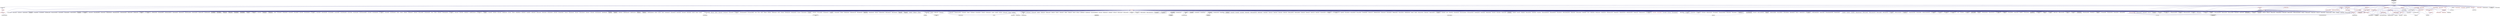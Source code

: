 digraph "copyable_vtable.hpp"
{
  edge [fontname="Helvetica",fontsize="10",labelfontname="Helvetica",labelfontsize="10"];
  node [fontname="Helvetica",fontsize="10",shape=record];
  Node22 [label="copyable_vtable.hpp",height=0.2,width=0.4,color="black", fillcolor="grey75", style="filled", fontcolor="black"];
  Node22 -> Node23 [dir="back",color="midnightblue",fontsize="10",style="solid",fontname="Helvetica"];
  Node23 [label="function_vtable.hpp",height=0.2,width=0.4,color="black", fillcolor="white", style="filled",URL="$db/dac/function__vtable_8hpp.html"];
  Node23 -> Node24 [dir="back",color="midnightblue",fontsize="10",style="solid",fontname="Helvetica"];
  Node24 [label="function.hpp",height=0.2,width=0.4,color="black", fillcolor="white", style="filled",URL="$d7/d7c/function_8hpp.html"];
  Node24 -> Node25 [dir="back",color="midnightblue",fontsize="10",style="solid",fontname="Helvetica"];
  Node25 [label="write_functions.hpp",height=0.2,width=0.4,color="black", fillcolor="white", style="filled",URL="$dd/dad/write__functions_8hpp.html"];
  Node25 -> Node26 [dir="back",color="midnightblue",fontsize="10",style="solid",fontname="Helvetica"];
  Node26 [label="buffer.hpp",height=0.2,width=0.4,color="red", fillcolor="white", style="filled",URL="$da/d1d/buffer_8hpp.html"];
  Node26 -> Node28 [dir="back",color="midnightblue",fontsize="10",style="solid",fontname="Helvetica"];
  Node28 [label="output_stream.hpp",height=0.2,width=0.4,color="red", fillcolor="white", style="filled",URL="$d6/db5/output__stream_8hpp.html"];
  Node28 -> Node142 [dir="back",color="midnightblue",fontsize="10",style="solid",fontname="Helvetica"];
  Node142 [label="component_module.cpp",height=0.2,width=0.4,color="black", fillcolor="white", style="filled",URL="$da/d41/iostreams_2component__module_8cpp.html"];
  Node25 -> Node28 [dir="back",color="midnightblue",fontsize="10",style="solid",fontname="Helvetica"];
  Node24 -> Node147 [dir="back",color="midnightblue",fontsize="10",style="solid",fontname="Helvetica"];
  Node147 [label="hpx_fwd.hpp",height=0.2,width=0.4,color="black", fillcolor="white", style="filled",URL="$d5/d46/hpx__fwd_8hpp.html"];
  Node24 -> Node148 [dir="back",color="midnightblue",fontsize="10",style="solid",fontname="Helvetica"];
  Node148 [label="hpx_init.hpp",height=0.2,width=0.4,color="red", fillcolor="white", style="filled",URL="$d5/df5/hpx__init_8hpp.html"];
  Node148 -> Node149 [dir="back",color="midnightblue",fontsize="10",style="solid",fontname="Helvetica"];
  Node149 [label="1d_stencil_1.cpp",height=0.2,width=0.4,color="black", fillcolor="white", style="filled",URL="$d2/db1/1d__stencil__1_8cpp.html"];
  Node148 -> Node150 [dir="back",color="midnightblue",fontsize="10",style="solid",fontname="Helvetica"];
  Node150 [label="1d_stencil_2.cpp",height=0.2,width=0.4,color="black", fillcolor="white", style="filled",URL="$d3/dd1/1d__stencil__2_8cpp.html"];
  Node148 -> Node151 [dir="back",color="midnightblue",fontsize="10",style="solid",fontname="Helvetica"];
  Node151 [label="1d_stencil_3.cpp",height=0.2,width=0.4,color="black", fillcolor="white", style="filled",URL="$db/d19/1d__stencil__3_8cpp.html"];
  Node148 -> Node152 [dir="back",color="midnightblue",fontsize="10",style="solid",fontname="Helvetica"];
  Node152 [label="1d_stencil_4.cpp",height=0.2,width=0.4,color="black", fillcolor="white", style="filled",URL="$d1/d7d/1d__stencil__4_8cpp.html"];
  Node148 -> Node153 [dir="back",color="midnightblue",fontsize="10",style="solid",fontname="Helvetica"];
  Node153 [label="1d_stencil_4_parallel.cpp",height=0.2,width=0.4,color="black", fillcolor="white", style="filled",URL="$d6/d05/1d__stencil__4__parallel_8cpp.html"];
  Node148 -> Node154 [dir="back",color="midnightblue",fontsize="10",style="solid",fontname="Helvetica"];
  Node154 [label="1d_stencil_4_repart.cpp",height=0.2,width=0.4,color="black", fillcolor="white", style="filled",URL="$d0/d6b/1d__stencil__4__repart_8cpp.html"];
  Node148 -> Node155 [dir="back",color="midnightblue",fontsize="10",style="solid",fontname="Helvetica"];
  Node155 [label="1d_stencil_4_throttle.cpp",height=0.2,width=0.4,color="black", fillcolor="white", style="filled",URL="$d6/de5/1d__stencil__4__throttle_8cpp.html"];
  Node148 -> Node156 [dir="back",color="midnightblue",fontsize="10",style="solid",fontname="Helvetica"];
  Node156 [label="1d_stencil_5.cpp",height=0.2,width=0.4,color="black", fillcolor="white", style="filled",URL="$d7/d2a/1d__stencil__5_8cpp.html"];
  Node148 -> Node157 [dir="back",color="midnightblue",fontsize="10",style="solid",fontname="Helvetica"];
  Node157 [label="1d_stencil_6.cpp",height=0.2,width=0.4,color="black", fillcolor="white", style="filled",URL="$db/de7/1d__stencil__6_8cpp.html"];
  Node148 -> Node158 [dir="back",color="midnightblue",fontsize="10",style="solid",fontname="Helvetica"];
  Node158 [label="1d_stencil_7.cpp",height=0.2,width=0.4,color="black", fillcolor="white", style="filled",URL="$d4/d5a/1d__stencil__7_8cpp.html"];
  Node148 -> Node159 [dir="back",color="midnightblue",fontsize="10",style="solid",fontname="Helvetica"];
  Node159 [label="1d_stencil_8.cpp",height=0.2,width=0.4,color="black", fillcolor="white", style="filled",URL="$df/de0/1d__stencil__8_8cpp.html"];
  Node148 -> Node160 [dir="back",color="midnightblue",fontsize="10",style="solid",fontname="Helvetica"];
  Node160 [label="accumulator_client.cpp",height=0.2,width=0.4,color="black", fillcolor="white", style="filled",URL="$d7/dd0/accumulator__client_8cpp.html"];
  Node148 -> Node161 [dir="back",color="midnightblue",fontsize="10",style="solid",fontname="Helvetica"];
  Node161 [label="template_accumulator\l_client.cpp",height=0.2,width=0.4,color="black", fillcolor="white", style="filled",URL="$df/d93/template__accumulator__client_8cpp.html"];
  Node148 -> Node162 [dir="back",color="midnightblue",fontsize="10",style="solid",fontname="Helvetica"];
  Node162 [label="template_function_accumulator\l_client.cpp",height=0.2,width=0.4,color="black", fillcolor="white", style="filled",URL="$d0/dc6/template__function__accumulator__client_8cpp.html"];
  Node148 -> Node163 [dir="back",color="midnightblue",fontsize="10",style="solid",fontname="Helvetica"];
  Node163 [label="ag_client.cpp",height=0.2,width=0.4,color="black", fillcolor="white", style="filled",URL="$d4/d5d/ag__client_8cpp.html"];
  Node148 -> Node164 [dir="back",color="midnightblue",fontsize="10",style="solid",fontname="Helvetica"];
  Node164 [label="apex_balance.cpp",height=0.2,width=0.4,color="black", fillcolor="white", style="filled",URL="$d4/d8e/apex__balance_8cpp.html"];
  Node148 -> Node165 [dir="back",color="midnightblue",fontsize="10",style="solid",fontname="Helvetica"];
  Node165 [label="apex_fibonacci.cpp",height=0.2,width=0.4,color="black", fillcolor="white", style="filled",URL="$de/de1/apex__fibonacci_8cpp.html"];
  Node148 -> Node166 [dir="back",color="midnightblue",fontsize="10",style="solid",fontname="Helvetica"];
  Node166 [label="apex_policy_engine\l_active_thread_count.cpp",height=0.2,width=0.4,color="black", fillcolor="white", style="filled",URL="$d5/d01/apex__policy__engine__active__thread__count_8cpp.html"];
  Node148 -> Node167 [dir="back",color="midnightblue",fontsize="10",style="solid",fontname="Helvetica"];
  Node167 [label="apex_policy_engine\l_events.cpp",height=0.2,width=0.4,color="black", fillcolor="white", style="filled",URL="$df/d0f/apex__policy__engine__events_8cpp.html"];
  Node148 -> Node168 [dir="back",color="midnightblue",fontsize="10",style="solid",fontname="Helvetica"];
  Node168 [label="apex_policy_engine\l_periodic.cpp",height=0.2,width=0.4,color="black", fillcolor="white", style="filled",URL="$d5/d7b/apex__policy__engine__periodic_8cpp.html"];
  Node148 -> Node34 [dir="back",color="midnightblue",fontsize="10",style="solid",fontname="Helvetica"];
  Node34 [label="async_io_action.cpp",height=0.2,width=0.4,color="black", fillcolor="white", style="filled",URL="$d3/df5/async__io__action_8cpp.html"];
  Node148 -> Node35 [dir="back",color="midnightblue",fontsize="10",style="solid",fontname="Helvetica"];
  Node35 [label="async_io_external.cpp",height=0.2,width=0.4,color="black", fillcolor="white", style="filled",URL="$da/d9a/async__io__external_8cpp.html"];
  Node148 -> Node36 [dir="back",color="midnightblue",fontsize="10",style="solid",fontname="Helvetica"];
  Node36 [label="async_io_low_level.cpp",height=0.2,width=0.4,color="black", fillcolor="white", style="filled",URL="$dc/d10/async__io__low__level_8cpp.html"];
  Node148 -> Node37 [dir="back",color="midnightblue",fontsize="10",style="solid",fontname="Helvetica"];
  Node37 [label="async_io_simple.cpp",height=0.2,width=0.4,color="black", fillcolor="white", style="filled",URL="$da/db7/async__io__simple_8cpp.html"];
  Node148 -> Node169 [dir="back",color="midnightblue",fontsize="10",style="solid",fontname="Helvetica"];
  Node169 [label="hpx_thread_phase.cpp",height=0.2,width=0.4,color="black", fillcolor="white", style="filled",URL="$d5/dca/hpx__thread__phase_8cpp.html"];
  Node148 -> Node38 [dir="back",color="midnightblue",fontsize="10",style="solid",fontname="Helvetica"];
  Node38 [label="os_thread_num.cpp",height=0.2,width=0.4,color="black", fillcolor="white", style="filled",URL="$d2/dfb/os__thread__num_8cpp.html"];
  Node148 -> Node170 [dir="back",color="midnightblue",fontsize="10",style="solid",fontname="Helvetica"];
  Node170 [label="cancelable_action_client.cpp",height=0.2,width=0.4,color="black", fillcolor="white", style="filled",URL="$d1/db8/cancelable__action__client_8cpp.html"];
  Node148 -> Node171 [dir="back",color="midnightblue",fontsize="10",style="solid",fontname="Helvetica"];
  Node171 [label="cublas_matmul.cpp",height=0.2,width=0.4,color="black", fillcolor="white", style="filled",URL="$dd/d84/cublas__matmul_8cpp.html"];
  Node148 -> Node39 [dir="back",color="midnightblue",fontsize="10",style="solid",fontname="Helvetica"];
  Node39 [label="rnd_future_reduce.cpp",height=0.2,width=0.4,color="black", fillcolor="white", style="filled",URL="$d1/db5/rnd__future__reduce_8cpp.html"];
  Node148 -> Node172 [dir="back",color="midnightblue",fontsize="10",style="solid",fontname="Helvetica"];
  Node172 [label="heartbeat.cpp",height=0.2,width=0.4,color="black", fillcolor="white", style="filled",URL="$d8/d98/heartbeat_8cpp.html"];
  Node148 -> Node40 [dir="back",color="midnightblue",fontsize="10",style="solid",fontname="Helvetica"];
  Node40 [label="heartbeat_console.cpp",height=0.2,width=0.4,color="black", fillcolor="white", style="filled",URL="$da/de8/heartbeat__console_8cpp.html"];
  Node148 -> Node173 [dir="back",color="midnightblue",fontsize="10",style="solid",fontname="Helvetica"];
  Node173 [label="hello_world_client.cpp",height=0.2,width=0.4,color="black", fillcolor="white", style="filled",URL="$d5/da6/hello__world__client_8cpp.html"];
  Node148 -> Node174 [dir="back",color="midnightblue",fontsize="10",style="solid",fontname="Helvetica"];
  Node174 [label="interpolate1d_client.cpp",height=0.2,width=0.4,color="black", fillcolor="white", style="filled",URL="$d4/da6/interpolate1d__client_8cpp.html"];
  Node148 -> Node42 [dir="back",color="midnightblue",fontsize="10",style="solid",fontname="Helvetica"];
  Node42 [label="jacobi.cpp",height=0.2,width=0.4,color="black", fillcolor="white", style="filled",URL="$d2/d27/jacobi_8cpp.html"];
  Node148 -> Node175 [dir="back",color="midnightblue",fontsize="10",style="solid",fontname="Helvetica"];
  Node175 [label="jacobi.cpp",height=0.2,width=0.4,color="black", fillcolor="white", style="filled",URL="$d3/d44/smp_2jacobi_8cpp.html"];
  Node148 -> Node176 [dir="back",color="midnightblue",fontsize="10",style="solid",fontname="Helvetica"];
  Node176 [label="jacobi_nonuniform.cpp",height=0.2,width=0.4,color="black", fillcolor="white", style="filled",URL="$dd/ddc/jacobi__nonuniform_8cpp.html"];
  Node148 -> Node177 [dir="back",color="midnightblue",fontsize="10",style="solid",fontname="Helvetica"];
  Node177 [label="nqueen_client.cpp",height=0.2,width=0.4,color="black", fillcolor="white", style="filled",URL="$d3/d5e/nqueen__client_8cpp.html"];
  Node148 -> Node50 [dir="back",color="midnightblue",fontsize="10",style="solid",fontname="Helvetica"];
  Node50 [label="access_counter_set.cpp",height=0.2,width=0.4,color="black", fillcolor="white", style="filled",URL="$dc/d52/access__counter__set_8cpp.html"];
  Node148 -> Node178 [dir="back",color="midnightblue",fontsize="10",style="solid",fontname="Helvetica"];
  Node178 [label="simplest_performance\l_counter.cpp",height=0.2,width=0.4,color="black", fillcolor="white", style="filled",URL="$d4/d4e/simplest__performance__counter_8cpp.html"];
  Node148 -> Node179 [dir="back",color="midnightblue",fontsize="10",style="solid",fontname="Helvetica"];
  Node179 [label="sine_client.cpp",height=0.2,width=0.4,color="black", fillcolor="white", style="filled",URL="$db/d62/sine__client_8cpp.html"];
  Node148 -> Node180 [dir="back",color="midnightblue",fontsize="10",style="solid",fontname="Helvetica"];
  Node180 [label="qt.cpp",height=0.2,width=0.4,color="black", fillcolor="white", style="filled",URL="$df/d90/qt_8cpp.html"];
  Node148 -> Node181 [dir="back",color="midnightblue",fontsize="10",style="solid",fontname="Helvetica"];
  Node181 [label="queue_client.cpp",height=0.2,width=0.4,color="black", fillcolor="white", style="filled",URL="$d7/d96/queue__client_8cpp.html"];
  Node148 -> Node51 [dir="back",color="midnightblue",fontsize="10",style="solid",fontname="Helvetica"];
  Node51 [label="1d_wave_equation.cpp",height=0.2,width=0.4,color="black", fillcolor="white", style="filled",URL="$da/dab/1d__wave__equation_8cpp.html"];
  Node148 -> Node52 [dir="back",color="midnightblue",fontsize="10",style="solid",fontname="Helvetica"];
  Node52 [label="allow_unknown_options.cpp",height=0.2,width=0.4,color="black", fillcolor="white", style="filled",URL="$d9/dc9/allow__unknown__options_8cpp.html"];
  Node148 -> Node53 [dir="back",color="midnightblue",fontsize="10",style="solid",fontname="Helvetica"];
  Node53 [label="command_line_handling.cpp",height=0.2,width=0.4,color="black", fillcolor="white", style="filled",URL="$d4/d05/examples_2quickstart_2command__line__handling_8cpp.html"];
  Node148 -> Node182 [dir="back",color="midnightblue",fontsize="10",style="solid",fontname="Helvetica"];
  Node182 [label="composable_guard.cpp",height=0.2,width=0.4,color="black", fillcolor="white", style="filled",URL="$d3/d68/examples_2quickstart_2composable__guard_8cpp.html"];
  Node148 -> Node60 [dir="back",color="midnightblue",fontsize="10",style="solid",fontname="Helvetica"];
  Node60 [label="error_handling.cpp",height=0.2,width=0.4,color="black", fillcolor="white", style="filled",URL="$d9/d96/error__handling_8cpp.html"];
  Node148 -> Node183 [dir="back",color="midnightblue",fontsize="10",style="solid",fontname="Helvetica"];
  Node183 [label="factorial.cpp",height=0.2,width=0.4,color="black", fillcolor="white", style="filled",URL="$d9/d00/factorial_8cpp.html"];
  Node148 -> Node184 [dir="back",color="midnightblue",fontsize="10",style="solid",fontname="Helvetica"];
  Node184 [label="fibonacci.cpp",height=0.2,width=0.4,color="black", fillcolor="white", style="filled",URL="$d9/d89/fibonacci_8cpp.html"];
  Node148 -> Node185 [dir="back",color="midnightblue",fontsize="10",style="solid",fontname="Helvetica"];
  Node185 [label="fibonacci_await.cpp",height=0.2,width=0.4,color="black", fillcolor="white", style="filled",URL="$dc/d1c/fibonacci__await_8cpp.html"];
  Node148 -> Node186 [dir="back",color="midnightblue",fontsize="10",style="solid",fontname="Helvetica"];
  Node186 [label="fibonacci_dataflow.cpp",height=0.2,width=0.4,color="black", fillcolor="white", style="filled",URL="$df/d3d/fibonacci__dataflow_8cpp.html"];
  Node148 -> Node187 [dir="back",color="midnightblue",fontsize="10",style="solid",fontname="Helvetica"];
  Node187 [label="fibonacci_futures.cpp",height=0.2,width=0.4,color="black", fillcolor="white", style="filled",URL="$d6/de3/fibonacci__futures_8cpp.html"];
  Node148 -> Node188 [dir="back",color="midnightblue",fontsize="10",style="solid",fontname="Helvetica"];
  Node188 [label="fibonacci_futures_distributed.cpp",height=0.2,width=0.4,color="black", fillcolor="white", style="filled",URL="$d1/dc9/fibonacci__futures__distributed_8cpp.html"];
  Node148 -> Node189 [dir="back",color="midnightblue",fontsize="10",style="solid",fontname="Helvetica"];
  Node189 [label="fibonacci_one.cpp",height=0.2,width=0.4,color="black", fillcolor="white", style="filled",URL="$d8/d78/fibonacci__one_8cpp.html"];
  Node148 -> Node62 [dir="back",color="midnightblue",fontsize="10",style="solid",fontname="Helvetica"];
  Node62 [label="fractals.cpp",height=0.2,width=0.4,color="black", fillcolor="white", style="filled",URL="$d8/d58/fractals_8cpp.html"];
  Node148 -> Node63 [dir="back",color="midnightblue",fontsize="10",style="solid",fontname="Helvetica"];
  Node63 [label="fractals_executor.cpp",height=0.2,width=0.4,color="black", fillcolor="white", style="filled",URL="$d9/da9/fractals__executor_8cpp.html"];
  Node148 -> Node190 [dir="back",color="midnightblue",fontsize="10",style="solid",fontname="Helvetica"];
  Node190 [label="fractals_struct.cpp",height=0.2,width=0.4,color="black", fillcolor="white", style="filled",URL="$d8/d2f/fractals__struct_8cpp.html"];
  Node148 -> Node191 [dir="back",color="midnightblue",fontsize="10",style="solid",fontname="Helvetica"];
  Node191 [label="interest_calculator.cpp",height=0.2,width=0.4,color="black", fillcolor="white", style="filled",URL="$d2/d86/interest__calculator_8cpp.html"];
  Node148 -> Node192 [dir="back",color="midnightblue",fontsize="10",style="solid",fontname="Helvetica"];
  Node192 [label="latch_local.cpp",height=0.2,width=0.4,color="black", fillcolor="white", style="filled",URL="$dd/dd3/latch__local_8cpp.html"];
  Node148 -> Node193 [dir="back",color="midnightblue",fontsize="10",style="solid",fontname="Helvetica"];
  Node193 [label="latch_remote.cpp",height=0.2,width=0.4,color="black", fillcolor="white", style="filled",URL="$df/d59/latch__remote_8cpp.html"];
  Node148 -> Node194 [dir="back",color="midnightblue",fontsize="10",style="solid",fontname="Helvetica"];
  Node194 [label="non_atomic_rma.cpp",height=0.2,width=0.4,color="black", fillcolor="white", style="filled",URL="$d7/d8b/non__atomic__rma_8cpp.html"];
  Node148 -> Node195 [dir="back",color="midnightblue",fontsize="10",style="solid",fontname="Helvetica"];
  Node195 [label="partitioned_vector\l_spmd_foreach.cpp",height=0.2,width=0.4,color="black", fillcolor="white", style="filled",URL="$db/d7c/partitioned__vector__spmd__foreach_8cpp.html"];
  Node148 -> Node67 [dir="back",color="midnightblue",fontsize="10",style="solid",fontname="Helvetica"];
  Node67 [label="pingpong.cpp",height=0.2,width=0.4,color="black", fillcolor="white", style="filled",URL="$dd/d4d/pingpong_8cpp.html"];
  Node148 -> Node196 [dir="back",color="midnightblue",fontsize="10",style="solid",fontname="Helvetica"];
  Node196 [label="quicksort.cpp",height=0.2,width=0.4,color="black", fillcolor="white", style="filled",URL="$d3/d1e/quicksort_8cpp.html"];
  Node148 -> Node197 [dir="back",color="midnightblue",fontsize="10",style="solid",fontname="Helvetica"];
  Node197 [label="safe_object.cpp",height=0.2,width=0.4,color="black", fillcolor="white", style="filled",URL="$dd/d52/safe__object_8cpp.html"];
  Node148 -> Node69 [dir="back",color="midnightblue",fontsize="10",style="solid",fontname="Helvetica"];
  Node69 [label="sierpinski.cpp",height=0.2,width=0.4,color="black", fillcolor="white", style="filled",URL="$d3/d7e/sierpinski_8cpp.html"];
  Node148 -> Node72 [dir="back",color="midnightblue",fontsize="10",style="solid",fontname="Helvetica"];
  Node72 [label="sort_by_key_demo.cpp",height=0.2,width=0.4,color="black", fillcolor="white", style="filled",URL="$da/d20/sort__by__key__demo_8cpp.html"];
  Node148 -> Node73 [dir="back",color="midnightblue",fontsize="10",style="solid",fontname="Helvetica"];
  Node73 [label="timed_futures.cpp",height=0.2,width=0.4,color="black", fillcolor="white", style="filled",URL="$d6/d8d/timed__futures_8cpp.html"];
  Node148 -> Node198 [dir="back",color="midnightblue",fontsize="10",style="solid",fontname="Helvetica"];
  Node198 [label="timed_wake.cpp",height=0.2,width=0.4,color="black", fillcolor="white", style="filled",URL="$d8/df9/timed__wake_8cpp.html"];
  Node148 -> Node74 [dir="back",color="midnightblue",fontsize="10",style="solid",fontname="Helvetica"];
  Node74 [label="vector_counting_dotproduct.cpp",height=0.2,width=0.4,color="black", fillcolor="white", style="filled",URL="$df/de9/vector__counting__dotproduct_8cpp.html"];
  Node148 -> Node75 [dir="back",color="midnightblue",fontsize="10",style="solid",fontname="Helvetica"];
  Node75 [label="vector_zip_dotproduct.cpp",height=0.2,width=0.4,color="black", fillcolor="white", style="filled",URL="$dc/d18/vector__zip__dotproduct_8cpp.html"];
  Node148 -> Node199 [dir="back",color="midnightblue",fontsize="10",style="solid",fontname="Helvetica"];
  Node199 [label="wait_composition.cpp",height=0.2,width=0.4,color="black", fillcolor="white", style="filled",URL="$d6/d13/wait__composition_8cpp.html"];
  Node148 -> Node200 [dir="back",color="midnightblue",fontsize="10",style="solid",fontname="Helvetica"];
  Node200 [label="random_mem_access_client.cpp",height=0.2,width=0.4,color="black", fillcolor="white", style="filled",URL="$df/d1b/random__mem__access__client_8cpp.html"];
  Node148 -> Node76 [dir="back",color="midnightblue",fontsize="10",style="solid",fontname="Helvetica"];
  Node76 [label="oversubscribing_resource\l_partitioner.cpp",height=0.2,width=0.4,color="black", fillcolor="white", style="filled",URL="$dd/dee/oversubscribing__resource__partitioner_8cpp.html"];
  Node148 -> Node77 [dir="back",color="midnightblue",fontsize="10",style="solid",fontname="Helvetica"];
  Node77 [label="simple_resource_partitioner.cpp",height=0.2,width=0.4,color="black", fillcolor="white", style="filled",URL="$d5/df9/simple__resource__partitioner_8cpp.html"];
  Node148 -> Node201 [dir="back",color="midnightblue",fontsize="10",style="solid",fontname="Helvetica"];
  Node201 [label="sheneos_client.cpp",height=0.2,width=0.4,color="black", fillcolor="white", style="filled",URL="$d5/da5/sheneos__client_8cpp.html"];
  Node148 -> Node202 [dir="back",color="midnightblue",fontsize="10",style="solid",fontname="Helvetica"];
  Node202 [label="sheneos_compare.cpp",height=0.2,width=0.4,color="black", fillcolor="white", style="filled",URL="$dc/d11/sheneos__compare_8cpp.html"];
  Node148 -> Node203 [dir="back",color="midnightblue",fontsize="10",style="solid",fontname="Helvetica"];
  Node203 [label="sheneos_test.cpp",height=0.2,width=0.4,color="black", fillcolor="white", style="filled",URL="$d4/d6e/sheneos__test_8cpp.html"];
  Node148 -> Node204 [dir="back",color="midnightblue",fontsize="10",style="solid",fontname="Helvetica"];
  Node204 [label="spell_check_file.cpp",height=0.2,width=0.4,color="black", fillcolor="white", style="filled",URL="$df/df7/spell__check__file_8cpp.html"];
  Node148 -> Node205 [dir="back",color="midnightblue",fontsize="10",style="solid",fontname="Helvetica"];
  Node205 [label="spell_check_simple.cpp",height=0.2,width=0.4,color="black", fillcolor="white", style="filled",URL="$dd/d54/spell__check__simple_8cpp.html"];
  Node148 -> Node206 [dir="back",color="midnightblue",fontsize="10",style="solid",fontname="Helvetica"];
  Node206 [label="spin.cpp",height=0.2,width=0.4,color="black", fillcolor="white", style="filled",URL="$d7/df2/spin_8cpp.html"];
  Node148 -> Node207 [dir="back",color="midnightblue",fontsize="10",style="solid",fontname="Helvetica"];
  Node207 [label="throttle_client.cpp",height=0.2,width=0.4,color="black", fillcolor="white", style="filled",URL="$d0/db7/throttle__client_8cpp.html"];
  Node148 -> Node208 [dir="back",color="midnightblue",fontsize="10",style="solid",fontname="Helvetica"];
  Node208 [label="transpose_await.cpp",height=0.2,width=0.4,color="black", fillcolor="white", style="filled",URL="$de/d68/transpose__await_8cpp.html"];
  Node148 -> Node209 [dir="back",color="midnightblue",fontsize="10",style="solid",fontname="Helvetica"];
  Node209 [label="transpose_block.cpp",height=0.2,width=0.4,color="black", fillcolor="white", style="filled",URL="$d0/de1/transpose__block_8cpp.html"];
  Node148 -> Node210 [dir="back",color="midnightblue",fontsize="10",style="solid",fontname="Helvetica"];
  Node210 [label="transpose_block_numa.cpp",height=0.2,width=0.4,color="black", fillcolor="white", style="filled",URL="$dd/d3b/transpose__block__numa_8cpp.html"];
  Node148 -> Node211 [dir="back",color="midnightblue",fontsize="10",style="solid",fontname="Helvetica"];
  Node211 [label="transpose_serial.cpp",height=0.2,width=0.4,color="black", fillcolor="white", style="filled",URL="$db/d74/transpose__serial_8cpp.html"];
  Node148 -> Node212 [dir="back",color="midnightblue",fontsize="10",style="solid",fontname="Helvetica"];
  Node212 [label="transpose_serial_block.cpp",height=0.2,width=0.4,color="black", fillcolor="white", style="filled",URL="$d8/daa/transpose__serial__block_8cpp.html"];
  Node148 -> Node213 [dir="back",color="midnightblue",fontsize="10",style="solid",fontname="Helvetica"];
  Node213 [label="transpose_serial_vector.cpp",height=0.2,width=0.4,color="black", fillcolor="white", style="filled",URL="$d4/d04/transpose__serial__vector_8cpp.html"];
  Node148 -> Node214 [dir="back",color="midnightblue",fontsize="10",style="solid",fontname="Helvetica"];
  Node214 [label="transpose_smp.cpp",height=0.2,width=0.4,color="black", fillcolor="white", style="filled",URL="$d2/d99/transpose__smp_8cpp.html"];
  Node148 -> Node215 [dir="back",color="midnightblue",fontsize="10",style="solid",fontname="Helvetica"];
  Node215 [label="transpose_smp_block.cpp",height=0.2,width=0.4,color="black", fillcolor="white", style="filled",URL="$da/d4d/transpose__smp__block_8cpp.html"];
  Node148 -> Node79 [dir="back",color="midnightblue",fontsize="10",style="solid",fontname="Helvetica"];
  Node79 [label="simple_central_tuplespace\l_client.cpp",height=0.2,width=0.4,color="black", fillcolor="white", style="filled",URL="$d1/d7b/simple__central__tuplespace__client_8cpp.html"];
  Node148 -> Node216 [dir="back",color="midnightblue",fontsize="10",style="solid",fontname="Helvetica"];
  Node216 [label="hpx_init_impl.hpp",height=0.2,width=0.4,color="black", fillcolor="white", style="filled",URL="$d3/d6b/hpx__init__impl_8hpp.html"];
  Node216 -> Node148 [dir="back",color="midnightblue",fontsize="10",style="solid",fontname="Helvetica"];
  Node148 -> Node217 [dir="back",color="midnightblue",fontsize="10",style="solid",fontname="Helvetica"];
  Node217 [label="hpx_main.hpp",height=0.2,width=0.4,color="red", fillcolor="white", style="filled",URL="$df/d16/hpx__main_8hpp.html"];
  Node148 -> Node339 [dir="back",color="midnightblue",fontsize="10",style="solid",fontname="Helvetica"];
  Node339 [label="hpx_main_impl.hpp",height=0.2,width=0.4,color="red", fillcolor="white", style="filled",URL="$dc/dd2/hpx__main__impl_8hpp.html"];
  Node148 -> Node341 [dir="back",color="midnightblue",fontsize="10",style="solid",fontname="Helvetica"];
  Node341 [label="command_line_handling.hpp",height=0.2,width=0.4,color="red", fillcolor="white", style="filled",URL="$dc/dbc/command__line__handling_8hpp.html"];
  Node341 -> Node833 [dir="back",color="midnightblue",fontsize="10",style="solid",fontname="Helvetica"];
  Node833 [label="hpx_init.cpp",height=0.2,width=0.4,color="black", fillcolor="white", style="filled",URL="$d6/dfa/hpx__init_8cpp.html"];
  Node148 -> Node411 [dir="back",color="midnightblue",fontsize="10",style="solid",fontname="Helvetica"];
  Node411 [label="hpx_runtime.cpp",height=0.2,width=0.4,color="black", fillcolor="white", style="filled",URL="$d7/d1e/hpx__runtime_8cpp.html"];
  Node148 -> Node833 [dir="back",color="midnightblue",fontsize="10",style="solid",fontname="Helvetica"];
  Node148 -> Node864 [dir="back",color="midnightblue",fontsize="10",style="solid",fontname="Helvetica"];
  Node864 [label="hpx_main.cpp",height=0.2,width=0.4,color="black", fillcolor="white", style="filled",URL="$d3/d07/hpx__main_8cpp.html"];
  Node148 -> Node865 [dir="back",color="midnightblue",fontsize="10",style="solid",fontname="Helvetica"];
  Node865 [label="hpx_main_argc_argv.cpp",height=0.2,width=0.4,color="black", fillcolor="white", style="filled",URL="$d3/df2/hpx__main__argc__argv_8cpp.html"];
  Node148 -> Node866 [dir="back",color="midnightblue",fontsize="10",style="solid",fontname="Helvetica"];
  Node866 [label="hpx_main_variables\l_map.cpp",height=0.2,width=0.4,color="black", fillcolor="white", style="filled",URL="$d5/d75/hpx__main__variables__map_8cpp.html"];
  Node148 -> Node867 [dir="back",color="midnightblue",fontsize="10",style="solid",fontname="Helvetica"];
  Node867 [label="hpx_user_main.cpp",height=0.2,width=0.4,color="black", fillcolor="white", style="filled",URL="$d2/d68/hpx__user__main_8cpp.html"];
  Node148 -> Node868 [dir="back",color="midnightblue",fontsize="10",style="solid",fontname="Helvetica"];
  Node868 [label="hpx_user_main_argc\l_argv.cpp",height=0.2,width=0.4,color="black", fillcolor="white", style="filled",URL="$d2/d71/hpx__user__main__argc__argv_8cpp.html"];
  Node148 -> Node412 [dir="back",color="midnightblue",fontsize="10",style="solid",fontname="Helvetica"];
  Node412 [label="synchronize.cpp",height=0.2,width=0.4,color="black", fillcolor="white", style="filled",URL="$da/da2/synchronize_8cpp.html"];
  Node148 -> Node413 [dir="back",color="midnightblue",fontsize="10",style="solid",fontname="Helvetica"];
  Node413 [label="agas_cache_timings.cpp",height=0.2,width=0.4,color="black", fillcolor="white", style="filled",URL="$dd/d37/agas__cache__timings_8cpp.html"];
  Node148 -> Node414 [dir="back",color="midnightblue",fontsize="10",style="solid",fontname="Helvetica"];
  Node414 [label="async_overheads.cpp",height=0.2,width=0.4,color="black", fillcolor="white", style="filled",URL="$de/da6/async__overheads_8cpp.html"];
  Node148 -> Node415 [dir="back",color="midnightblue",fontsize="10",style="solid",fontname="Helvetica"];
  Node415 [label="coroutines_call_overhead.cpp",height=0.2,width=0.4,color="black", fillcolor="white", style="filled",URL="$da/d1e/coroutines__call__overhead_8cpp.html"];
  Node148 -> Node80 [dir="back",color="midnightblue",fontsize="10",style="solid",fontname="Helvetica"];
  Node80 [label="foreach_scaling.cpp",height=0.2,width=0.4,color="black", fillcolor="white", style="filled",URL="$d4/d94/foreach__scaling_8cpp.html"];
  Node148 -> Node81 [dir="back",color="midnightblue",fontsize="10",style="solid",fontname="Helvetica"];
  Node81 [label="future_overhead.cpp",height=0.2,width=0.4,color="black", fillcolor="white", style="filled",URL="$d3/d79/future__overhead_8cpp.html"];
  Node148 -> Node82 [dir="back",color="midnightblue",fontsize="10",style="solid",fontname="Helvetica"];
  Node82 [label="hpx_heterogeneous_timed\l_task_spawn.cpp",height=0.2,width=0.4,color="black", fillcolor="white", style="filled",URL="$dd/d27/hpx__heterogeneous__timed__task__spawn_8cpp.html"];
  Node148 -> Node83 [dir="back",color="midnightblue",fontsize="10",style="solid",fontname="Helvetica"];
  Node83 [label="hpx_homogeneous_timed\l_task_spawn_executors.cpp",height=0.2,width=0.4,color="black", fillcolor="white", style="filled",URL="$d1/d3b/hpx__homogeneous__timed__task__spawn__executors_8cpp.html"];
  Node148 -> Node417 [dir="back",color="midnightblue",fontsize="10",style="solid",fontname="Helvetica"];
  Node417 [label="htts2_hpx.cpp",height=0.2,width=0.4,color="black", fillcolor="white", style="filled",URL="$d2/daf/htts2__hpx_8cpp.html"];
  Node148 -> Node84 [dir="back",color="midnightblue",fontsize="10",style="solid",fontname="Helvetica"];
  Node84 [label="parent_vs_child_stealing.cpp",height=0.2,width=0.4,color="black", fillcolor="white", style="filled",URL="$d2/d07/parent__vs__child__stealing_8cpp.html"];
  Node148 -> Node85 [dir="back",color="midnightblue",fontsize="10",style="solid",fontname="Helvetica"];
  Node85 [label="partitioned_vector\l_foreach.cpp",height=0.2,width=0.4,color="black", fillcolor="white", style="filled",URL="$df/d5f/partitioned__vector__foreach_8cpp.html"];
  Node148 -> Node86 [dir="back",color="midnightblue",fontsize="10",style="solid",fontname="Helvetica"];
  Node86 [label="serialization_overhead.cpp",height=0.2,width=0.4,color="black", fillcolor="white", style="filled",URL="$d3/df8/serialization__overhead_8cpp.html"];
  Node148 -> Node87 [dir="back",color="midnightblue",fontsize="10",style="solid",fontname="Helvetica"];
  Node87 [label="sizeof.cpp",height=0.2,width=0.4,color="black", fillcolor="white", style="filled",URL="$d3/d0f/sizeof_8cpp.html"];
  Node148 -> Node89 [dir="back",color="midnightblue",fontsize="10",style="solid",fontname="Helvetica"];
  Node89 [label="spinlock_overhead1.cpp",height=0.2,width=0.4,color="black", fillcolor="white", style="filled",URL="$d0/d32/spinlock__overhead1_8cpp.html"];
  Node148 -> Node90 [dir="back",color="midnightblue",fontsize="10",style="solid",fontname="Helvetica"];
  Node90 [label="spinlock_overhead2.cpp",height=0.2,width=0.4,color="black", fillcolor="white", style="filled",URL="$de/d55/spinlock__overhead2_8cpp.html"];
  Node148 -> Node91 [dir="back",color="midnightblue",fontsize="10",style="solid",fontname="Helvetica"];
  Node91 [label="stencil3_iterators.cpp",height=0.2,width=0.4,color="black", fillcolor="white", style="filled",URL="$db/d9e/stencil3__iterators_8cpp.html"];
  Node148 -> Node92 [dir="back",color="midnightblue",fontsize="10",style="solid",fontname="Helvetica"];
  Node92 [label="stream.cpp",height=0.2,width=0.4,color="black", fillcolor="white", style="filled",URL="$da/d5f/stream_8cpp.html"];
  Node148 -> Node418 [dir="back",color="midnightblue",fontsize="10",style="solid",fontname="Helvetica"];
  Node418 [label="timed_task_spawn.cpp",height=0.2,width=0.4,color="black", fillcolor="white", style="filled",URL="$df/de1/timed__task__spawn_8cpp.html"];
  Node148 -> Node93 [dir="back",color="midnightblue",fontsize="10",style="solid",fontname="Helvetica"];
  Node93 [label="transform_reduce_binary\l_scaling.cpp",height=0.2,width=0.4,color="black", fillcolor="white", style="filled",URL="$d1/dae/transform__reduce__binary__scaling_8cpp.html"];
  Node148 -> Node94 [dir="back",color="midnightblue",fontsize="10",style="solid",fontname="Helvetica"];
  Node94 [label="transform_reduce_scaling.cpp",height=0.2,width=0.4,color="black", fillcolor="white", style="filled",URL="$db/d2a/transform__reduce__scaling_8cpp.html"];
  Node148 -> Node95 [dir="back",color="midnightblue",fontsize="10",style="solid",fontname="Helvetica"];
  Node95 [label="wait_all_timings.cpp",height=0.2,width=0.4,color="black", fillcolor="white", style="filled",URL="$d5/da1/wait__all__timings_8cpp.html"];
  Node148 -> Node96 [dir="back",color="midnightblue",fontsize="10",style="solid",fontname="Helvetica"];
  Node96 [label="minmax_element_performance.cpp",height=0.2,width=0.4,color="black", fillcolor="white", style="filled",URL="$d9/d93/minmax__element__performance_8cpp.html"];
  Node148 -> Node419 [dir="back",color="midnightblue",fontsize="10",style="solid",fontname="Helvetica"];
  Node419 [label="barrier_performance.cpp",height=0.2,width=0.4,color="black", fillcolor="white", style="filled",URL="$d6/d6c/barrier__performance_8cpp.html"];
  Node148 -> Node144 [dir="back",color="midnightblue",fontsize="10",style="solid",fontname="Helvetica"];
  Node144 [label="network_storage.cpp",height=0.2,width=0.4,color="black", fillcolor="white", style="filled",URL="$db/daa/network__storage_8cpp.html"];
  Node148 -> Node145 [dir="back",color="midnightblue",fontsize="10",style="solid",fontname="Helvetica"];
  Node145 [label="simple_profiler.hpp",height=0.2,width=0.4,color="black", fillcolor="white", style="filled",URL="$d8/d02/simple__profiler_8hpp.html"];
  Node145 -> Node144 [dir="back",color="midnightblue",fontsize="10",style="solid",fontname="Helvetica"];
  Node148 -> Node869 [dir="back",color="midnightblue",fontsize="10",style="solid",fontname="Helvetica"];
  Node869 [label="osu_base.cpp",height=0.2,width=0.4,color="black", fillcolor="white", style="filled",URL="$d2/d45/osu__base_8cpp.html"];
  Node148 -> Node97 [dir="back",color="midnightblue",fontsize="10",style="solid",fontname="Helvetica"];
  Node97 [label="osu_bcast.cpp",height=0.2,width=0.4,color="black", fillcolor="white", style="filled",URL="$d3/dca/osu__bcast_8cpp.html"];
  Node148 -> Node102 [dir="back",color="midnightblue",fontsize="10",style="solid",fontname="Helvetica"];
  Node102 [label="osu_scatter.cpp",height=0.2,width=0.4,color="black", fillcolor="white", style="filled",URL="$d4/d4c/osu__scatter_8cpp.html"];
  Node148 -> Node103 [dir="back",color="midnightblue",fontsize="10",style="solid",fontname="Helvetica"];
  Node103 [label="pingpong_performance.cpp",height=0.2,width=0.4,color="black", fillcolor="white", style="filled",URL="$de/d03/pingpong__performance_8cpp.html"];
  Node148 -> Node420 [dir="back",color="midnightblue",fontsize="10",style="solid",fontname="Helvetica"];
  Node420 [label="benchmark_is_heap.cpp",height=0.2,width=0.4,color="black", fillcolor="white", style="filled",URL="$da/d4f/benchmark__is__heap_8cpp.html"];
  Node148 -> Node421 [dir="back",color="midnightblue",fontsize="10",style="solid",fontname="Helvetica"];
  Node421 [label="benchmark_is_heap_until.cpp",height=0.2,width=0.4,color="black", fillcolor="white", style="filled",URL="$dc/df5/benchmark__is__heap__until_8cpp.html"];
  Node148 -> Node422 [dir="back",color="midnightblue",fontsize="10",style="solid",fontname="Helvetica"];
  Node422 [label="benchmark_merge.cpp",height=0.2,width=0.4,color="black", fillcolor="white", style="filled",URL="$dd/d49/benchmark__merge_8cpp.html"];
  Node148 -> Node423 [dir="back",color="midnightblue",fontsize="10",style="solid",fontname="Helvetica"];
  Node423 [label="benchmark_partition.cpp",height=0.2,width=0.4,color="black", fillcolor="white", style="filled",URL="$d9/d88/benchmark__partition_8cpp.html"];
  Node148 -> Node424 [dir="back",color="midnightblue",fontsize="10",style="solid",fontname="Helvetica"];
  Node424 [label="benchmark_partition\l_copy.cpp",height=0.2,width=0.4,color="black", fillcolor="white", style="filled",URL="$d3/d0e/benchmark__partition__copy_8cpp.html"];
  Node148 -> Node425 [dir="back",color="midnightblue",fontsize="10",style="solid",fontname="Helvetica"];
  Node425 [label="benchmark_unique_copy.cpp",height=0.2,width=0.4,color="black", fillcolor="white", style="filled",URL="$d9/d53/benchmark__unique__copy_8cpp.html"];
  Node148 -> Node790 [dir="back",color="midnightblue",fontsize="10",style="solid",fontname="Helvetica"];
  Node790 [label="component_action_move\l_semantics.cpp",height=0.2,width=0.4,color="black", fillcolor="white", style="filled",URL="$d4/d20/component__action__move__semantics_8cpp.html"];
  Node148 -> Node870 [dir="back",color="midnightblue",fontsize="10",style="solid",fontname="Helvetica"];
  Node870 [label="make_continuation_1615.cpp",height=0.2,width=0.4,color="black", fillcolor="white", style="filled",URL="$d4/d2c/make__continuation__1615_8cpp.html"];
  Node148 -> Node871 [dir="back",color="midnightblue",fontsize="10",style="solid",fontname="Helvetica"];
  Node871 [label="plain_action_1550.cpp",height=0.2,width=0.4,color="black", fillcolor="white", style="filled",URL="$d0/dff/plain__action__1550_8cpp.html"];
  Node148 -> Node719 [dir="back",color="midnightblue",fontsize="10",style="solid",fontname="Helvetica"];
  Node719 [label="plain_action_move_semantics.cpp",height=0.2,width=0.4,color="black", fillcolor="white", style="filled",URL="$db/d0f/plain__action__move__semantics_8cpp.html"];
  Node148 -> Node428 [dir="back",color="midnightblue",fontsize="10",style="solid",fontname="Helvetica"];
  Node428 [label="duplicate_id_registration\l_1596.cpp",height=0.2,width=0.4,color="black", fillcolor="white", style="filled",URL="$db/d8d/duplicate__id__registration__1596_8cpp.html"];
  Node148 -> Node429 [dir="back",color="midnightblue",fontsize="10",style="solid",fontname="Helvetica"];
  Node429 [label="pass_by_value_id_type\l_action.cpp",height=0.2,width=0.4,color="black", fillcolor="white", style="filled",URL="$d0/de6/pass__by__value__id__type__action_8cpp.html"];
  Node148 -> Node430 [dir="back",color="midnightblue",fontsize="10",style="solid",fontname="Helvetica"];
  Node430 [label="register_with_basename\l_1804.cpp",height=0.2,width=0.4,color="black", fillcolor="white", style="filled",URL="$db/d95/register__with__basename__1804_8cpp.html"];
  Node148 -> Node431 [dir="back",color="midnightblue",fontsize="10",style="solid",fontname="Helvetica"];
  Node431 [label="send_gid_keep_component\l_1624.cpp",height=0.2,width=0.4,color="black", fillcolor="white", style="filled",URL="$d9/d49/send__gid__keep__component__1624_8cpp.html"];
  Node148 -> Node439 [dir="back",color="midnightblue",fontsize="10",style="solid",fontname="Helvetica"];
  Node439 [label="main.cc",height=0.2,width=0.4,color="black", fillcolor="white", style="filled",URL="$d9/d0f/main_8cc.html"];
  Node148 -> Node105 [dir="back",color="midnightblue",fontsize="10",style="solid",fontname="Helvetica"];
  Node105 [label="client_1950.cpp",height=0.2,width=0.4,color="black", fillcolor="white", style="filled",URL="$d0/d79/client__1950_8cpp.html"];
  Node148 -> Node441 [dir="back",color="midnightblue",fontsize="10",style="solid",fontname="Helvetica"];
  Node441 [label="commandline_options\l_1437.cpp",height=0.2,width=0.4,color="black", fillcolor="white", style="filled",URL="$d5/dbd/commandline__options__1437_8cpp.html"];
  Node148 -> Node795 [dir="back",color="midnightblue",fontsize="10",style="solid",fontname="Helvetica"];
  Node795 [label="create_n_components\l_2323.cpp",height=0.2,width=0.4,color="black", fillcolor="white", style="filled",URL="$d9/d8c/create__n__components__2323_8cpp.html"];
  Node148 -> Node796 [dir="back",color="midnightblue",fontsize="10",style="solid",fontname="Helvetica"];
  Node796 [label="create_remote_component\l_2334.cpp",height=0.2,width=0.4,color="black", fillcolor="white", style="filled",URL="$de/d8c/create__remote__component__2334_8cpp.html"];
  Node148 -> Node442 [dir="back",color="midnightblue",fontsize="10",style="solid",fontname="Helvetica"];
  Node442 [label="moveonly_constructor\l_arguments_1405.cpp",height=0.2,width=0.4,color="black", fillcolor="white", style="filled",URL="$d3/dcf/moveonly__constructor__arguments__1405_8cpp.html"];
  Node148 -> Node443 [dir="back",color="midnightblue",fontsize="10",style="solid",fontname="Helvetica"];
  Node443 [label="partitioned_vector\l_2201.cpp",height=0.2,width=0.4,color="black", fillcolor="white", style="filled",URL="$dc/d39/partitioned__vector__2201_8cpp.html"];
  Node148 -> Node797 [dir="back",color="midnightblue",fontsize="10",style="solid",fontname="Helvetica"];
  Node797 [label="returned_client_2150.cpp",height=0.2,width=0.4,color="black", fillcolor="white", style="filled",URL="$d6/d08/returned__client__2150_8cpp.html"];
  Node148 -> Node872 [dir="back",color="midnightblue",fontsize="10",style="solid",fontname="Helvetica"];
  Node872 [label="for_each_value_proxy.cpp",height=0.2,width=0.4,color="black", fillcolor="white", style="filled",URL="$d1/d78/for__each__value__proxy_8cpp.html"];
  Node148 -> Node444 [dir="back",color="midnightblue",fontsize="10",style="solid",fontname="Helvetica"];
  Node444 [label="dynamic_counters_loaded\l_1508.cpp",height=0.2,width=0.4,color="black", fillcolor="white", style="filled",URL="$db/d58/dynamic__counters__loaded__1508_8cpp.html"];
  Node148 -> Node445 [dir="back",color="midnightblue",fontsize="10",style="solid",fontname="Helvetica"];
  Node445 [label="id_type_ref_counting\l_1032.cpp",height=0.2,width=0.4,color="black", fillcolor="white", style="filled",URL="$d8/dfd/id__type__ref__counting__1032_8cpp.html"];
  Node148 -> Node106 [dir="back",color="midnightblue",fontsize="10",style="solid",fontname="Helvetica"];
  Node106 [label="lost_output_2236.cpp",height=0.2,width=0.4,color="black", fillcolor="white", style="filled",URL="$db/dd0/lost__output__2236_8cpp.html"];
  Node148 -> Node107 [dir="back",color="midnightblue",fontsize="10",style="solid",fontname="Helvetica"];
  Node107 [label="no_output_1173.cpp",height=0.2,width=0.4,color="black", fillcolor="white", style="filled",URL="$de/d67/no__output__1173_8cpp.html"];
  Node148 -> Node446 [dir="back",color="midnightblue",fontsize="10",style="solid",fontname="Helvetica"];
  Node446 [label="after_588.cpp",height=0.2,width=0.4,color="black", fillcolor="white", style="filled",URL="$dc/dc0/after__588_8cpp.html"];
  Node148 -> Node798 [dir="back",color="midnightblue",fontsize="10",style="solid",fontname="Helvetica"];
  Node798 [label="async_action_1813.cpp",height=0.2,width=0.4,color="black", fillcolor="white", style="filled",URL="$db/de6/async__action__1813_8cpp.html"];
  Node148 -> Node873 [dir="back",color="midnightblue",fontsize="10",style="solid",fontname="Helvetica"];
  Node873 [label="async_callback_non\l_deduced_context.cpp",height=0.2,width=0.4,color="black", fillcolor="white", style="filled",URL="$dc/dbb/async__callback__non__deduced__context_8cpp.html"];
  Node148 -> Node874 [dir="back",color="midnightblue",fontsize="10",style="solid",fontname="Helvetica"];
  Node874 [label="broadcast_unwrap_future\l_2885.cpp",height=0.2,width=0.4,color="black", fillcolor="white", style="filled",URL="$da/df6/broadcast__unwrap__future__2885_8cpp.html"];
  Node148 -> Node875 [dir="back",color="midnightblue",fontsize="10",style="solid",fontname="Helvetica"];
  Node875 [label="broadcast_wait_for\l_2822.cpp",height=0.2,width=0.4,color="black", fillcolor="white", style="filled",URL="$dd/de7/broadcast__wait__for__2822_8cpp.html"];
  Node148 -> Node447 [dir="back",color="midnightblue",fontsize="10",style="solid",fontname="Helvetica"];
  Node447 [label="channel_register_as\l_2722.cpp",height=0.2,width=0.4,color="black", fillcolor="white", style="filled",URL="$d4/d98/channel__register__as__2722_8cpp.html"];
  Node148 -> Node751 [dir="back",color="midnightblue",fontsize="10",style="solid",fontname="Helvetica"];
  Node751 [label="dataflow_791.cpp",height=0.2,width=0.4,color="black", fillcolor="white", style="filled",URL="$d6/da1/dataflow__791_8cpp.html"];
  Node148 -> Node448 [dir="back",color="midnightblue",fontsize="10",style="solid",fontname="Helvetica"];
  Node448 [label="dataflow_action_2008.cpp",height=0.2,width=0.4,color="black", fillcolor="white", style="filled",URL="$da/dad/dataflow__action__2008_8cpp.html"];
  Node148 -> Node720 [dir="back",color="midnightblue",fontsize="10",style="solid",fontname="Helvetica"];
  Node720 [label="future_hang_on_get\l_629.cpp",height=0.2,width=0.4,color="black", fillcolor="white", style="filled",URL="$d6/dfd/future__hang__on__get__629_8cpp.html"];
  Node148 -> Node721 [dir="back",color="midnightblue",fontsize="10",style="solid",fontname="Helvetica"];
  Node721 [label="future_hang_on_then\l_629.cpp",height=0.2,width=0.4,color="black", fillcolor="white", style="filled",URL="$d1/ddc/future__hang__on__then__629_8cpp.html"];
  Node148 -> Node722 [dir="back",color="midnightblue",fontsize="10",style="solid",fontname="Helvetica"];
  Node722 [label="future_hang_on_wait\l_with_callback_629.cpp",height=0.2,width=0.4,color="black", fillcolor="white", style="filled",URL="$d0/d0e/future__hang__on__wait__with__callback__629_8cpp.html"];
  Node148 -> Node725 [dir="back",color="midnightblue",fontsize="10",style="solid",fontname="Helvetica"];
  Node725 [label="future_timed_wait_1025.cpp",height=0.2,width=0.4,color="black", fillcolor="white", style="filled",URL="$de/d7d/future__timed__wait__1025_8cpp.html"];
  Node148 -> Node449 [dir="back",color="midnightblue",fontsize="10",style="solid",fontname="Helvetica"];
  Node449 [label="lifetime_588_1.cpp",height=0.2,width=0.4,color="black", fillcolor="white", style="filled",URL="$de/d75/lifetime__588__1_8cpp.html"];
  Node148 -> Node450 [dir="back",color="midnightblue",fontsize="10",style="solid",fontname="Helvetica"];
  Node450 [label="multiple_gather_ops\l_2001.cpp",height=0.2,width=0.4,color="black", fillcolor="white", style="filled",URL="$d3/d95/multiple__gather__ops__2001_8cpp.html"];
  Node148 -> Node451 [dir="back",color="midnightblue",fontsize="10",style="solid",fontname="Helvetica"];
  Node451 [label="promise_leak_996.cpp",height=0.2,width=0.4,color="black", fillcolor="white", style="filled",URL="$d0/d7e/promise__leak__996_8cpp.html"];
  Node148 -> Node452 [dir="back",color="midnightblue",fontsize="10",style="solid",fontname="Helvetica"];
  Node452 [label="receive_buffer_1733.cpp",height=0.2,width=0.4,color="black", fillcolor="white", style="filled",URL="$d1/d0e/receive__buffer__1733_8cpp.html"];
  Node148 -> Node453 [dir="back",color="midnightblue",fontsize="10",style="solid",fontname="Helvetica"];
  Node453 [label="split_future_2246.cpp",height=0.2,width=0.4,color="black", fillcolor="white", style="filled",URL="$db/d2b/split__future__2246_8cpp.html"];
  Node148 -> Node111 [dir="back",color="midnightblue",fontsize="10",style="solid",fontname="Helvetica"];
  Node111 [label="wait_all_hang_1946.cpp",height=0.2,width=0.4,color="black", fillcolor="white", style="filled",URL="$d5/d69/wait__all__hang__1946_8cpp.html"];
  Node148 -> Node454 [dir="back",color="midnightblue",fontsize="10",style="solid",fontname="Helvetica"];
  Node454 [label="wait_for_1751.cpp",height=0.2,width=0.4,color="black", fillcolor="white", style="filled",URL="$d9/d48/wait__for__1751_8cpp.html"];
  Node148 -> Node455 [dir="back",color="midnightblue",fontsize="10",style="solid",fontname="Helvetica"];
  Node455 [label="multiple_init.cpp",height=0.2,width=0.4,color="black", fillcolor="white", style="filled",URL="$df/d43/multiple__init_8cpp.html"];
  Node148 -> Node876 [dir="back",color="midnightblue",fontsize="10",style="solid",fontname="Helvetica"];
  Node876 [label="lambda_arguments_2403.cpp",height=0.2,width=0.4,color="black", fillcolor="white", style="filled",URL="$d9/d6a/lambda__arguments__2403_8cpp.html"];
  Node148 -> Node877 [dir="back",color="midnightblue",fontsize="10",style="solid",fontname="Helvetica"];
  Node877 [label="lambda_return_type\l_2402.cpp",height=0.2,width=0.4,color="black", fillcolor="white", style="filled",URL="$dc/d13/lambda__return__type__2402_8cpp.html"];
  Node148 -> Node456 [dir="back",color="midnightblue",fontsize="10",style="solid",fontname="Helvetica"];
  Node456 [label="is_executor_1691.cpp",height=0.2,width=0.4,color="black", fillcolor="white", style="filled",URL="$d2/d1e/is__executor__1691_8cpp.html"];
  Node148 -> Node457 [dir="back",color="midnightblue",fontsize="10",style="solid",fontname="Helvetica"];
  Node457 [label="for_each_annotated\l_function.cpp",height=0.2,width=0.4,color="black", fillcolor="white", style="filled",URL="$d5/dbf/for__each__annotated__function_8cpp.html"];
  Node148 -> Node458 [dir="back",color="midnightblue",fontsize="10",style="solid",fontname="Helvetica"];
  Node458 [label="for_loop_2281.cpp",height=0.2,width=0.4,color="black", fillcolor="white", style="filled",URL="$de/d36/for__loop__2281_8cpp.html"];
  Node148 -> Node459 [dir="back",color="midnightblue",fontsize="10",style="solid",fontname="Helvetica"];
  Node459 [label="minimal_findend.cpp",height=0.2,width=0.4,color="black", fillcolor="white", style="filled",URL="$da/d34/minimal__findend_8cpp.html"];
  Node148 -> Node460 [dir="back",color="midnightblue",fontsize="10",style="solid",fontname="Helvetica"];
  Node460 [label="scan_different_inits.cpp",height=0.2,width=0.4,color="black", fillcolor="white", style="filled",URL="$d6/d4b/scan__different__inits_8cpp.html"];
  Node148 -> Node461 [dir="back",color="midnightblue",fontsize="10",style="solid",fontname="Helvetica"];
  Node461 [label="scan_non_commutative.cpp",height=0.2,width=0.4,color="black", fillcolor="white", style="filled",URL="$d8/de4/scan__non__commutative_8cpp.html"];
  Node148 -> Node462 [dir="back",color="midnightblue",fontsize="10",style="solid",fontname="Helvetica"];
  Node462 [label="scan_shortlength.cpp",height=0.2,width=0.4,color="black", fillcolor="white", style="filled",URL="$de/d75/scan__shortlength_8cpp.html"];
  Node148 -> Node463 [dir="back",color="midnightblue",fontsize="10",style="solid",fontname="Helvetica"];
  Node463 [label="search_zerolength.cpp",height=0.2,width=0.4,color="black", fillcolor="white", style="filled",URL="$d0/d9f/search__zerolength_8cpp.html"];
  Node148 -> Node464 [dir="back",color="midnightblue",fontsize="10",style="solid",fontname="Helvetica"];
  Node464 [label="static_chunker_2282.cpp",height=0.2,width=0.4,color="black", fillcolor="white", style="filled",URL="$d5/d52/static__chunker__2282_8cpp.html"];
  Node148 -> Node878 [dir="back",color="midnightblue",fontsize="10",style="solid",fontname="Helvetica"];
  Node878 [label="discover_counters_1787.cpp",height=0.2,width=0.4,color="black", fillcolor="white", style="filled",URL="$d0/d7f/discover__counters__1787_8cpp.html"];
  Node148 -> Node465 [dir="back",color="midnightblue",fontsize="10",style="solid",fontname="Helvetica"];
  Node465 [label="papi_counters_active\l_interface.cpp",height=0.2,width=0.4,color="black", fillcolor="white", style="filled",URL="$db/dd5/papi__counters__active__interface_8cpp.html"];
  Node148 -> Node466 [dir="back",color="midnightblue",fontsize="10",style="solid",fontname="Helvetica"];
  Node466 [label="papi_counters_basic\l_functions.cpp",height=0.2,width=0.4,color="black", fillcolor="white", style="filled",URL="$da/dc8/papi__counters__basic__functions_8cpp.html"];
  Node148 -> Node467 [dir="back",color="midnightblue",fontsize="10",style="solid",fontname="Helvetica"];
  Node467 [label="papi_counters_segfault\l_1890.cpp",height=0.2,width=0.4,color="black", fillcolor="white", style="filled",URL="$df/d76/papi__counters__segfault__1890_8cpp.html"];
  Node148 -> Node468 [dir="back",color="midnightblue",fontsize="10",style="solid",fontname="Helvetica"];
  Node468 [label="uptime_1737.cpp",height=0.2,width=0.4,color="black", fillcolor="white", style="filled",URL="$d7/d12/uptime__1737_8cpp.html"];
  Node148 -> Node469 [dir="back",color="midnightblue",fontsize="10",style="solid",fontname="Helvetica"];
  Node469 [label="block_os_threads_1036.cpp",height=0.2,width=0.4,color="black", fillcolor="white", style="filled",URL="$d7/d92/block__os__threads__1036_8cpp.html"];
  Node148 -> Node470 [dir="back",color="midnightblue",fontsize="10",style="solid",fontname="Helvetica"];
  Node470 [label="resume_priority.cpp",height=0.2,width=0.4,color="black", fillcolor="white", style="filled",URL="$de/d5e/resume__priority_8cpp.html"];
  Node148 -> Node471 [dir="back",color="midnightblue",fontsize="10",style="solid",fontname="Helvetica"];
  Node471 [label="thread_rescheduling.cpp",height=0.2,width=0.4,color="black", fillcolor="white", style="filled",URL="$d6/d6d/thread__rescheduling_8cpp.html"];
  Node148 -> Node472 [dir="back",color="midnightblue",fontsize="10",style="solid",fontname="Helvetica"];
  Node472 [label="thread_suspend_duration.cpp",height=0.2,width=0.4,color="black", fillcolor="white", style="filled",URL="$db/d59/thread__suspend__duration_8cpp.html"];
  Node148 -> Node473 [dir="back",color="midnightblue",fontsize="10",style="solid",fontname="Helvetica"];
  Node473 [label="thread_suspend_pending.cpp",height=0.2,width=0.4,color="black", fillcolor="white", style="filled",URL="$de/d29/thread__suspend__pending_8cpp.html"];
  Node148 -> Node474 [dir="back",color="midnightblue",fontsize="10",style="solid",fontname="Helvetica"];
  Node474 [label="threads_all_1422.cpp",height=0.2,width=0.4,color="black", fillcolor="white", style="filled",URL="$d2/d38/threads__all__1422_8cpp.html"];
  Node148 -> Node879 [dir="back",color="midnightblue",fontsize="10",style="solid",fontname="Helvetica"];
  Node879 [label="is_callable_1179.cpp",height=0.2,width=0.4,color="black", fillcolor="white", style="filled",URL="$dc/d4b/is__callable__1179_8cpp.html"];
  Node148 -> Node475 [dir="back",color="midnightblue",fontsize="10",style="solid",fontname="Helvetica"];
  Node475 [label="unhandled_exception\l_582.cpp",height=0.2,width=0.4,color="black", fillcolor="white", style="filled",URL="$d9/d1e/unhandled__exception__582_8cpp.html"];
  Node148 -> Node880 [dir="back",color="midnightblue",fontsize="10",style="solid",fontname="Helvetica"];
  Node880 [label="command_line_arguments\l_706.cpp",height=0.2,width=0.4,color="black", fillcolor="white", style="filled",URL="$d4/d9b/command__line__arguments__706_8cpp.html"];
  Node148 -> Node476 [dir="back",color="midnightblue",fontsize="10",style="solid",fontname="Helvetica"];
  Node476 [label="configuration_1572.cpp",height=0.2,width=0.4,color="black", fillcolor="white", style="filled",URL="$d9/d26/configuration__1572_8cpp.html"];
  Node148 -> Node112 [dir="back",color="midnightblue",fontsize="10",style="solid",fontname="Helvetica"];
  Node112 [label="function_argument.cpp",height=0.2,width=0.4,color="black", fillcolor="white", style="filled",URL="$db/da3/function__argument_8cpp.html"];
  Node148 -> Node113 [dir="back",color="midnightblue",fontsize="10",style="solid",fontname="Helvetica"];
  Node113 [label="function_serialization\l_728.cpp",height=0.2,width=0.4,color="black", fillcolor="white", style="filled",URL="$d8/db1/function__serialization__728_8cpp.html"];
  Node148 -> Node881 [dir="back",color="midnightblue",fontsize="10",style="solid",fontname="Helvetica"];
  Node881 [label="iarchive_1237.cpp",height=0.2,width=0.4,color="black", fillcolor="white", style="filled",URL="$db/d3c/iarchive__1237_8cpp.html"];
  Node148 -> Node882 [dir="back",color="midnightblue",fontsize="10",style="solid",fontname="Helvetica"];
  Node882 [label="protect_with_nullary\l_pfo.cpp",height=0.2,width=0.4,color="black", fillcolor="white", style="filled",URL="$df/db5/protect__with__nullary__pfo_8cpp.html"];
  Node148 -> Node477 [dir="back",color="midnightblue",fontsize="10",style="solid",fontname="Helvetica"];
  Node477 [label="serialize_buffer_1069.cpp",height=0.2,width=0.4,color="black", fillcolor="white", style="filled",URL="$d4/dc0/serialize__buffer__1069_8cpp.html"];
  Node148 -> Node883 [dir="back",color="midnightblue",fontsize="10",style="solid",fontname="Helvetica"];
  Node883 [label="set_config_entry_deadlock.cpp",height=0.2,width=0.4,color="black", fillcolor="white", style="filled",URL="$d4/d69/set__config__entry__deadlock_8cpp.html"];
  Node148 -> Node884 [dir="back",color="midnightblue",fontsize="10",style="solid",fontname="Helvetica"];
  Node884 [label="tuple_serialization\l_803.cpp",height=0.2,width=0.4,color="black", fillcolor="white", style="filled",URL="$de/d61/tuple__serialization__803_8cpp.html"];
  Node148 -> Node752 [dir="back",color="midnightblue",fontsize="10",style="solid",fontname="Helvetica"];
  Node752 [label="use_all_cores_2262.cpp",height=0.2,width=0.4,color="black", fillcolor="white", style="filled",URL="$d2/d10/use__all__cores__2262_8cpp.html"];
  Node148 -> Node787 [dir="back",color="midnightblue",fontsize="10",style="solid",fontname="Helvetica"];
  Node787 [label="zero_copy_parcels_1001.cpp",height=0.2,width=0.4,color="black", fillcolor="white", style="filled",URL="$da/dfd/zero__copy__parcels__1001_8cpp.html"];
  Node148 -> Node116 [dir="back",color="midnightblue",fontsize="10",style="solid",fontname="Helvetica"];
  Node116 [label="credit_exhaustion.cpp",height=0.2,width=0.4,color="black", fillcolor="white", style="filled",URL="$d6/d80/credit__exhaustion_8cpp.html"];
  Node148 -> Node799 [dir="back",color="midnightblue",fontsize="10",style="solid",fontname="Helvetica"];
  Node799 [label="find_clients_from_prefix.cpp",height=0.2,width=0.4,color="black", fillcolor="white", style="filled",URL="$dc/d15/find__clients__from__prefix_8cpp.html"];
  Node148 -> Node800 [dir="back",color="midnightblue",fontsize="10",style="solid",fontname="Helvetica"];
  Node800 [label="find_ids_from_prefix.cpp",height=0.2,width=0.4,color="black", fillcolor="white", style="filled",URL="$dc/df3/find__ids__from__prefix_8cpp.html"];
  Node148 -> Node801 [dir="back",color="midnightblue",fontsize="10",style="solid",fontname="Helvetica"];
  Node801 [label="get_colocation_id.cpp",height=0.2,width=0.4,color="black", fillcolor="white", style="filled",URL="$dd/d0d/get__colocation__id_8cpp.html"];
  Node148 -> Node117 [dir="back",color="midnightblue",fontsize="10",style="solid",fontname="Helvetica"];
  Node117 [label="local_address_rebind.cpp",height=0.2,width=0.4,color="black", fillcolor="white", style="filled",URL="$d1/d4f/local__address__rebind_8cpp.html"];
  Node148 -> Node118 [dir="back",color="midnightblue",fontsize="10",style="solid",fontname="Helvetica"];
  Node118 [label="local_embedded_ref\l_to_local_object.cpp",height=0.2,width=0.4,color="black", fillcolor="white", style="filled",URL="$d6/d54/local__embedded__ref__to__local__object_8cpp.html"];
  Node148 -> Node119 [dir="back",color="midnightblue",fontsize="10",style="solid",fontname="Helvetica"];
  Node119 [label="local_embedded_ref\l_to_remote_object.cpp",height=0.2,width=0.4,color="black", fillcolor="white", style="filled",URL="$d6/d34/local__embedded__ref__to__remote__object_8cpp.html"];
  Node148 -> Node120 [dir="back",color="midnightblue",fontsize="10",style="solid",fontname="Helvetica"];
  Node120 [label="refcnted_symbol_to\l_local_object.cpp",height=0.2,width=0.4,color="black", fillcolor="white", style="filled",URL="$d9/deb/refcnted__symbol__to__local__object_8cpp.html"];
  Node148 -> Node121 [dir="back",color="midnightblue",fontsize="10",style="solid",fontname="Helvetica"];
  Node121 [label="refcnted_symbol_to\l_remote_object.cpp",height=0.2,width=0.4,color="black", fillcolor="white", style="filled",URL="$dd/d20/refcnted__symbol__to__remote__object_8cpp.html"];
  Node148 -> Node122 [dir="back",color="midnightblue",fontsize="10",style="solid",fontname="Helvetica"];
  Node122 [label="remote_embedded_ref\l_to_local_object.cpp",height=0.2,width=0.4,color="black", fillcolor="white", style="filled",URL="$d4/ded/remote__embedded__ref__to__local__object_8cpp.html"];
  Node148 -> Node123 [dir="back",color="midnightblue",fontsize="10",style="solid",fontname="Helvetica"];
  Node123 [label="remote_embedded_ref\l_to_remote_object.cpp",height=0.2,width=0.4,color="black", fillcolor="white", style="filled",URL="$dc/dca/remote__embedded__ref__to__remote__object_8cpp.html"];
  Node148 -> Node124 [dir="back",color="midnightblue",fontsize="10",style="solid",fontname="Helvetica"];
  Node124 [label="scoped_ref_to_local\l_object.cpp",height=0.2,width=0.4,color="black", fillcolor="white", style="filled",URL="$d6/da4/scoped__ref__to__local__object_8cpp.html"];
  Node148 -> Node125 [dir="back",color="midnightblue",fontsize="10",style="solid",fontname="Helvetica"];
  Node125 [label="scoped_ref_to_remote\l_object.cpp",height=0.2,width=0.4,color="black", fillcolor="white", style="filled",URL="$de/d85/scoped__ref__to__remote__object_8cpp.html"];
  Node148 -> Node126 [dir="back",color="midnightblue",fontsize="10",style="solid",fontname="Helvetica"];
  Node126 [label="split_credit.cpp",height=0.2,width=0.4,color="black", fillcolor="white", style="filled",URL="$dc/d1c/split__credit_8cpp.html"];
  Node148 -> Node127 [dir="back",color="midnightblue",fontsize="10",style="solid",fontname="Helvetica"];
  Node127 [label="uncounted_symbol_to\l_local_object.cpp",height=0.2,width=0.4,color="black", fillcolor="white", style="filled",URL="$de/d5f/uncounted__symbol__to__local__object_8cpp.html"];
  Node148 -> Node128 [dir="back",color="midnightblue",fontsize="10",style="solid",fontname="Helvetica"];
  Node128 [label="uncounted_symbol_to\l_remote_object.cpp",height=0.2,width=0.4,color="black", fillcolor="white", style="filled",URL="$d5/d86/uncounted__symbol__to__remote__object_8cpp.html"];
  Node148 -> Node885 [dir="back",color="midnightblue",fontsize="10",style="solid",fontname="Helvetica"];
  Node885 [label="apex_action_count.cpp",height=0.2,width=0.4,color="black", fillcolor="white", style="filled",URL="$d8/de5/apex__action__count_8cpp.html"];
  Node148 -> Node129 [dir="back",color="midnightblue",fontsize="10",style="solid",fontname="Helvetica"];
  Node129 [label="test.cpp",height=0.2,width=0.4,color="black", fillcolor="white", style="filled",URL="$df/dac/test_8cpp.html"];
  Node148 -> Node489 [dir="back",color="midnightblue",fontsize="10",style="solid",fontname="Helvetica"];
  Node489 [label="launch_process.cpp",height=0.2,width=0.4,color="black", fillcolor="white", style="filled",URL="$df/ddc/launch__process_8cpp.html"];
  Node148 -> Node490 [dir="back",color="midnightblue",fontsize="10",style="solid",fontname="Helvetica"];
  Node490 [label="launched_process.cpp",height=0.2,width=0.4,color="black", fillcolor="white", style="filled",URL="$d8/de7/launched__process_8cpp.html"];
  Node148 -> Node886 [dir="back",color="midnightblue",fontsize="10",style="solid",fontname="Helvetica"];
  Node886 [label="block_allocator.cpp",height=0.2,width=0.4,color="black", fillcolor="white", style="filled",URL="$dc/d4a/block__allocator_8cpp.html"];
  Node148 -> Node806 [dir="back",color="midnightblue",fontsize="10",style="solid",fontname="Helvetica"];
  Node806 [label="apply_colocated.cpp",height=0.2,width=0.4,color="black", fillcolor="white", style="filled",URL="$d5/dd3/apply__colocated_8cpp.html"];
  Node148 -> Node887 [dir="back",color="midnightblue",fontsize="10",style="solid",fontname="Helvetica"];
  Node887 [label="apply_local.cpp",height=0.2,width=0.4,color="black", fillcolor="white", style="filled",URL="$dd/db5/apply__local_8cpp.html"];
  Node148 -> Node738 [dir="back",color="midnightblue",fontsize="10",style="solid",fontname="Helvetica"];
  Node738 [label="apply_local_executor.cpp",height=0.2,width=0.4,color="black", fillcolor="white", style="filled",URL="$db/d84/apply__local__executor_8cpp.html"];
  Node148 -> Node739 [dir="back",color="midnightblue",fontsize="10",style="solid",fontname="Helvetica"];
  Node739 [label="apply_local_executor\l_v1.cpp",height=0.2,width=0.4,color="black", fillcolor="white", style="filled",URL="$dd/d53/apply__local__executor__v1_8cpp.html"];
  Node148 -> Node807 [dir="back",color="midnightblue",fontsize="10",style="solid",fontname="Helvetica"];
  Node807 [label="apply_remote.cpp",height=0.2,width=0.4,color="black", fillcolor="white", style="filled",URL="$d9/d40/apply__remote_8cpp.html"];
  Node148 -> Node808 [dir="back",color="midnightblue",fontsize="10",style="solid",fontname="Helvetica"];
  Node808 [label="apply_remote_client.cpp",height=0.2,width=0.4,color="black", fillcolor="white", style="filled",URL="$d9/def/apply__remote__client_8cpp.html"];
  Node148 -> Node809 [dir="back",color="midnightblue",fontsize="10",style="solid",fontname="Helvetica"];
  Node809 [label="async_cb_colocated.cpp",height=0.2,width=0.4,color="black", fillcolor="white", style="filled",URL="$d7/d7f/async__cb__colocated_8cpp.html"];
  Node148 -> Node810 [dir="back",color="midnightblue",fontsize="10",style="solid",fontname="Helvetica"];
  Node810 [label="async_cb_remote.cpp",height=0.2,width=0.4,color="black", fillcolor="white", style="filled",URL="$da/d88/async__cb__remote_8cpp.html"];
  Node148 -> Node811 [dir="back",color="midnightblue",fontsize="10",style="solid",fontname="Helvetica"];
  Node811 [label="async_cb_remote_client.cpp",height=0.2,width=0.4,color="black", fillcolor="white", style="filled",URL="$d2/d31/async__cb__remote__client_8cpp.html"];
  Node148 -> Node888 [dir="back",color="midnightblue",fontsize="10",style="solid",fontname="Helvetica"];
  Node888 [label="async_continue.cpp",height=0.2,width=0.4,color="black", fillcolor="white", style="filled",URL="$d4/d19/async__continue_8cpp.html"];
  Node148 -> Node889 [dir="back",color="midnightblue",fontsize="10",style="solid",fontname="Helvetica"];
  Node889 [label="async_continue_cb.cpp",height=0.2,width=0.4,color="black", fillcolor="white", style="filled",URL="$df/d37/async__continue__cb_8cpp.html"];
  Node148 -> Node812 [dir="back",color="midnightblue",fontsize="10",style="solid",fontname="Helvetica"];
  Node812 [label="async_continue_cb_colocated.cpp",height=0.2,width=0.4,color="black", fillcolor="white", style="filled",URL="$dd/dce/async__continue__cb__colocated_8cpp.html"];
  Node148 -> Node890 [dir="back",color="midnightblue",fontsize="10",style="solid",fontname="Helvetica"];
  Node890 [label="async_local.cpp",height=0.2,width=0.4,color="black", fillcolor="white", style="filled",URL="$d3/d4c/async__local_8cpp.html"];
  Node148 -> Node740 [dir="back",color="midnightblue",fontsize="10",style="solid",fontname="Helvetica"];
  Node740 [label="async_local_executor.cpp",height=0.2,width=0.4,color="black", fillcolor="white", style="filled",URL="$d4/dce/async__local__executor_8cpp.html"];
  Node148 -> Node741 [dir="back",color="midnightblue",fontsize="10",style="solid",fontname="Helvetica"];
  Node741 [label="async_local_executor\l_v1.cpp",height=0.2,width=0.4,color="black", fillcolor="white", style="filled",URL="$da/d4a/async__local__executor__v1_8cpp.html"];
  Node148 -> Node813 [dir="back",color="midnightblue",fontsize="10",style="solid",fontname="Helvetica"];
  Node813 [label="async_remote.cpp",height=0.2,width=0.4,color="black", fillcolor="white", style="filled",URL="$dd/dd8/async__remote_8cpp.html"];
  Node148 -> Node814 [dir="back",color="midnightblue",fontsize="10",style="solid",fontname="Helvetica"];
  Node814 [label="async_remote_client.cpp",height=0.2,width=0.4,color="black", fillcolor="white", style="filled",URL="$d6/d49/async__remote__client_8cpp.html"];
  Node148 -> Node491 [dir="back",color="midnightblue",fontsize="10",style="solid",fontname="Helvetica"];
  Node491 [label="await.cpp",height=0.2,width=0.4,color="black", fillcolor="white", style="filled",URL="$d6/d41/await_8cpp.html"];
  Node148 -> Node492 [dir="back",color="midnightblue",fontsize="10",style="solid",fontname="Helvetica"];
  Node492 [label="barrier.cpp",height=0.2,width=0.4,color="black", fillcolor="white", style="filled",URL="$df/d63/tests_2unit_2lcos_2barrier_8cpp.html"];
  Node148 -> Node891 [dir="back",color="midnightblue",fontsize="10",style="solid",fontname="Helvetica"];
  Node891 [label="broadcast.cpp",height=0.2,width=0.4,color="black", fillcolor="white", style="filled",URL="$d8/d8b/broadcast_8cpp.html"];
  Node148 -> Node892 [dir="back",color="midnightblue",fontsize="10",style="solid",fontname="Helvetica"];
  Node892 [label="broadcast_apply.cpp",height=0.2,width=0.4,color="black", fillcolor="white", style="filled",URL="$dd/de8/broadcast__apply_8cpp.html"];
  Node148 -> Node815 [dir="back",color="midnightblue",fontsize="10",style="solid",fontname="Helvetica"];
  Node815 [label="client_then.cpp",height=0.2,width=0.4,color="black", fillcolor="white", style="filled",URL="$d1/d5a/client__then_8cpp.html"];
  Node148 -> Node493 [dir="back",color="midnightblue",fontsize="10",style="solid",fontname="Helvetica"];
  Node493 [label="condition_variable.cpp",height=0.2,width=0.4,color="black", fillcolor="white", style="filled",URL="$d1/ded/tests_2unit_2lcos_2condition__variable_8cpp.html"];
  Node148 -> Node753 [dir="back",color="midnightblue",fontsize="10",style="solid",fontname="Helvetica"];
  Node753 [label="counting_semaphore.cpp",height=0.2,width=0.4,color="black", fillcolor="white", style="filled",URL="$df/de9/counting__semaphore_8cpp.html"];
  Node148 -> Node893 [dir="back",color="midnightblue",fontsize="10",style="solid",fontname="Helvetica"];
  Node893 [label="fold.cpp",height=0.2,width=0.4,color="black", fillcolor="white", style="filled",URL="$d8/dd8/fold_8cpp.html"];
  Node148 -> Node726 [dir="back",color="midnightblue",fontsize="10",style="solid",fontname="Helvetica"];
  Node726 [label="future.cpp",height=0.2,width=0.4,color="black", fillcolor="white", style="filled",URL="$d6/d4d/future_8cpp.html"];
  Node148 -> Node727 [dir="back",color="midnightblue",fontsize="10",style="solid",fontname="Helvetica"];
  Node727 [label="future_then.cpp",height=0.2,width=0.4,color="black", fillcolor="white", style="filled",URL="$df/da5/future__then_8cpp.html"];
  Node148 -> Node728 [dir="back",color="midnightblue",fontsize="10",style="solid",fontname="Helvetica"];
  Node728 [label="future_then_executor.cpp",height=0.2,width=0.4,color="black", fillcolor="white", style="filled",URL="$df/dbe/future__then__executor_8cpp.html"];
  Node148 -> Node729 [dir="back",color="midnightblue",fontsize="10",style="solid",fontname="Helvetica"];
  Node729 [label="future_then_executor\l_v1.cpp",height=0.2,width=0.4,color="black", fillcolor="white", style="filled",URL="$de/dc5/future__then__executor__v1_8cpp.html"];
  Node148 -> Node754 [dir="back",color="midnightblue",fontsize="10",style="solid",fontname="Helvetica"];
  Node754 [label="future_wait.cpp",height=0.2,width=0.4,color="black", fillcolor="white", style="filled",URL="$d6/d2f/future__wait_8cpp.html"];
  Node148 -> Node497 [dir="back",color="midnightblue",fontsize="10",style="solid",fontname="Helvetica"];
  Node497 [label="local_barrier.cpp",height=0.2,width=0.4,color="black", fillcolor="white", style="filled",URL="$d2/db4/tests_2unit_2lcos_2local__barrier_8cpp.html"];
  Node148 -> Node498 [dir="back",color="midnightblue",fontsize="10",style="solid",fontname="Helvetica"];
  Node498 [label="local_dataflow.cpp",height=0.2,width=0.4,color="black", fillcolor="white", style="filled",URL="$d9/d92/local__dataflow_8cpp.html"];
  Node148 -> Node499 [dir="back",color="midnightblue",fontsize="10",style="solid",fontname="Helvetica"];
  Node499 [label="local_dataflow_executor.cpp",height=0.2,width=0.4,color="black", fillcolor="white", style="filled",URL="$d2/d73/local__dataflow__executor_8cpp.html"];
  Node148 -> Node500 [dir="back",color="midnightblue",fontsize="10",style="solid",fontname="Helvetica"];
  Node500 [label="local_dataflow_executor\l_v1.cpp",height=0.2,width=0.4,color="black", fillcolor="white", style="filled",URL="$df/d49/local__dataflow__executor__v1_8cpp.html"];
  Node148 -> Node501 [dir="back",color="midnightblue",fontsize="10",style="solid",fontname="Helvetica"];
  Node501 [label="local_dataflow_std\l_array.cpp",height=0.2,width=0.4,color="black", fillcolor="white", style="filled",URL="$db/dcb/local__dataflow__std__array_8cpp.html"];
  Node148 -> Node502 [dir="back",color="midnightblue",fontsize="10",style="solid",fontname="Helvetica"];
  Node502 [label="local_event.cpp",height=0.2,width=0.4,color="black", fillcolor="white", style="filled",URL="$df/d9a/local__event_8cpp.html"];
  Node148 -> Node894 [dir="back",color="midnightblue",fontsize="10",style="solid",fontname="Helvetica"];
  Node894 [label="local_latch.cpp",height=0.2,width=0.4,color="black", fillcolor="white", style="filled",URL="$d4/db4/local__latch_8cpp.html"];
  Node148 -> Node855 [dir="back",color="midnightblue",fontsize="10",style="solid",fontname="Helvetica"];
  Node855 [label="local_mutex.cpp",height=0.2,width=0.4,color="black", fillcolor="white", style="filled",URL="$d8/d00/local__mutex_8cpp.html"];
  Node148 -> Node895 [dir="back",color="midnightblue",fontsize="10",style="solid",fontname="Helvetica"];
  Node895 [label="make_future.cpp",height=0.2,width=0.4,color="black", fillcolor="white", style="filled",URL="$d8/d4f/make__future_8cpp.html"];
  Node148 -> Node755 [dir="back",color="midnightblue",fontsize="10",style="solid",fontname="Helvetica"];
  Node755 [label="packaged_action.cpp",height=0.2,width=0.4,color="black", fillcolor="white", style="filled",URL="$d3/d63/packaged__action_8cpp.html"];
  Node148 -> Node756 [dir="back",color="midnightblue",fontsize="10",style="solid",fontname="Helvetica"];
  Node756 [label="promise.cpp",height=0.2,width=0.4,color="black", fillcolor="white", style="filled",URL="$d1/d4f/tests_2unit_2lcos_2promise_8cpp.html"];
  Node148 -> Node896 [dir="back",color="midnightblue",fontsize="10",style="solid",fontname="Helvetica"];
  Node896 [label="reduce.cpp",height=0.2,width=0.4,color="black", fillcolor="white", style="filled",URL="$d5/d6d/reduce_8cpp.html"];
  Node148 -> Node503 [dir="back",color="midnightblue",fontsize="10",style="solid",fontname="Helvetica"];
  Node503 [label="remote_dataflow.cpp",height=0.2,width=0.4,color="black", fillcolor="white", style="filled",URL="$df/d7b/remote__dataflow_8cpp.html"];
  Node148 -> Node897 [dir="back",color="midnightblue",fontsize="10",style="solid",fontname="Helvetica"];
  Node897 [label="remote_latch.cpp",height=0.2,width=0.4,color="black", fillcolor="white", style="filled",URL="$dd/d5d/remote__latch_8cpp.html"];
  Node148 -> Node504 [dir="back",color="midnightblue",fontsize="10",style="solid",fontname="Helvetica"];
  Node504 [label="run_guarded.cpp",height=0.2,width=0.4,color="black", fillcolor="white", style="filled",URL="$db/dbb/run__guarded_8cpp.html"];
  Node148 -> Node730 [dir="back",color="midnightblue",fontsize="10",style="solid",fontname="Helvetica"];
  Node730 [label="shared_future.cpp",height=0.2,width=0.4,color="black", fillcolor="white", style="filled",URL="$d3/d69/shared__future_8cpp.html"];
  Node148 -> Node757 [dir="back",color="midnightblue",fontsize="10",style="solid",fontname="Helvetica"];
  Node757 [label="shared_mutex1.cpp",height=0.2,width=0.4,color="black", fillcolor="white", style="filled",URL="$d8/d57/shared__mutex1_8cpp.html"];
  Node148 -> Node758 [dir="back",color="midnightblue",fontsize="10",style="solid",fontname="Helvetica"];
  Node758 [label="shared_mutex2.cpp",height=0.2,width=0.4,color="black", fillcolor="white", style="filled",URL="$d1/d40/shared__mutex2_8cpp.html"];
  Node148 -> Node759 [dir="back",color="midnightblue",fontsize="10",style="solid",fontname="Helvetica"];
  Node759 [label="sliding_semaphore.cpp",height=0.2,width=0.4,color="black", fillcolor="white", style="filled",URL="$d2/d38/sliding__semaphore_8cpp.html"];
  Node148 -> Node898 [dir="back",color="midnightblue",fontsize="10",style="solid",fontname="Helvetica"];
  Node898 [label="split_future.cpp",height=0.2,width=0.4,color="black", fillcolor="white", style="filled",URL="$d0/d69/split__future_8cpp.html"];
  Node148 -> Node899 [dir="back",color="midnightblue",fontsize="10",style="solid",fontname="Helvetica"];
  Node899 [label="split_shared_future.cpp",height=0.2,width=0.4,color="black", fillcolor="white", style="filled",URL="$d2/d00/split__shared__future_8cpp.html"];
  Node148 -> Node760 [dir="back",color="midnightblue",fontsize="10",style="solid",fontname="Helvetica"];
  Node760 [label="when_all.cpp",height=0.2,width=0.4,color="black", fillcolor="white", style="filled",URL="$da/d18/when__all_8cpp.html"];
  Node148 -> Node761 [dir="back",color="midnightblue",fontsize="10",style="solid",fontname="Helvetica"];
  Node761 [label="when_all_std_array.cpp",height=0.2,width=0.4,color="black", fillcolor="white", style="filled",URL="$d0/dfc/when__all__std__array_8cpp.html"];
  Node148 -> Node762 [dir="back",color="midnightblue",fontsize="10",style="solid",fontname="Helvetica"];
  Node762 [label="when_any.cpp",height=0.2,width=0.4,color="black", fillcolor="white", style="filled",URL="$d7/d30/when__any_8cpp.html"];
  Node148 -> Node763 [dir="back",color="midnightblue",fontsize="10",style="solid",fontname="Helvetica"];
  Node763 [label="when_any_std_array.cpp",height=0.2,width=0.4,color="black", fillcolor="white", style="filled",URL="$d3/d3d/when__any__std__array_8cpp.html"];
  Node148 -> Node764 [dir="back",color="midnightblue",fontsize="10",style="solid",fontname="Helvetica"];
  Node764 [label="when_each.cpp",height=0.2,width=0.4,color="black", fillcolor="white", style="filled",URL="$d0/d95/when__each_8cpp.html"];
  Node148 -> Node765 [dir="back",color="midnightblue",fontsize="10",style="solid",fontname="Helvetica"];
  Node765 [label="when_some.cpp",height=0.2,width=0.4,color="black", fillcolor="white", style="filled",URL="$dc/d48/when__some_8cpp.html"];
  Node148 -> Node766 [dir="back",color="midnightblue",fontsize="10",style="solid",fontname="Helvetica"];
  Node766 [label="when_some_std_array.cpp",height=0.2,width=0.4,color="black", fillcolor="white", style="filled",URL="$df/d4d/when__some__std__array_8cpp.html"];
  Node148 -> Node505 [dir="back",color="midnightblue",fontsize="10",style="solid",fontname="Helvetica"];
  Node505 [label="adjacentdifference.cpp",height=0.2,width=0.4,color="black", fillcolor="white", style="filled",URL="$d5/df0/adjacentdifference_8cpp.html"];
  Node148 -> Node506 [dir="back",color="midnightblue",fontsize="10",style="solid",fontname="Helvetica"];
  Node506 [label="adjacentdifference\l_bad_alloc.cpp",height=0.2,width=0.4,color="black", fillcolor="white", style="filled",URL="$d8/d95/adjacentdifference__bad__alloc_8cpp.html"];
  Node148 -> Node507 [dir="back",color="midnightblue",fontsize="10",style="solid",fontname="Helvetica"];
  Node507 [label="adjacentdifference\l_exception.cpp",height=0.2,width=0.4,color="black", fillcolor="white", style="filled",URL="$d8/d0b/adjacentdifference__exception_8cpp.html"];
  Node148 -> Node508 [dir="back",color="midnightblue",fontsize="10",style="solid",fontname="Helvetica"];
  Node508 [label="adjacentfind.cpp",height=0.2,width=0.4,color="black", fillcolor="white", style="filled",URL="$d2/d99/adjacentfind_8cpp.html"];
  Node148 -> Node509 [dir="back",color="midnightblue",fontsize="10",style="solid",fontname="Helvetica"];
  Node509 [label="adjacentfind_bad_alloc.cpp",height=0.2,width=0.4,color="black", fillcolor="white", style="filled",URL="$d3/d2a/adjacentfind__bad__alloc_8cpp.html"];
  Node148 -> Node510 [dir="back",color="midnightblue",fontsize="10",style="solid",fontname="Helvetica"];
  Node510 [label="adjacentfind_binary.cpp",height=0.2,width=0.4,color="black", fillcolor="white", style="filled",URL="$d3/db1/adjacentfind__binary_8cpp.html"];
  Node148 -> Node511 [dir="back",color="midnightblue",fontsize="10",style="solid",fontname="Helvetica"];
  Node511 [label="adjacentfind_binary\l_bad_alloc.cpp",height=0.2,width=0.4,color="black", fillcolor="white", style="filled",URL="$d6/d81/adjacentfind__binary__bad__alloc_8cpp.html"];
  Node148 -> Node512 [dir="back",color="midnightblue",fontsize="10",style="solid",fontname="Helvetica"];
  Node512 [label="adjacentfind_binary\l_exception.cpp",height=0.2,width=0.4,color="black", fillcolor="white", style="filled",URL="$d8/da8/adjacentfind__binary__exception_8cpp.html"];
  Node148 -> Node513 [dir="back",color="midnightblue",fontsize="10",style="solid",fontname="Helvetica"];
  Node513 [label="adjacentfind_exception.cpp",height=0.2,width=0.4,color="black", fillcolor="white", style="filled",URL="$de/d40/adjacentfind__exception_8cpp.html"];
  Node148 -> Node514 [dir="back",color="midnightblue",fontsize="10",style="solid",fontname="Helvetica"];
  Node514 [label="all_of.cpp",height=0.2,width=0.4,color="black", fillcolor="white", style="filled",URL="$db/d88/all__of_8cpp.html"];
  Node148 -> Node515 [dir="back",color="midnightblue",fontsize="10",style="solid",fontname="Helvetica"];
  Node515 [label="any_of.cpp",height=0.2,width=0.4,color="black", fillcolor="white", style="filled",URL="$d8/d5d/any__of_8cpp.html"];
  Node148 -> Node516 [dir="back",color="midnightblue",fontsize="10",style="solid",fontname="Helvetica"];
  Node516 [label="copy.cpp",height=0.2,width=0.4,color="black", fillcolor="white", style="filled",URL="$d9/d54/copy_8cpp.html"];
  Node148 -> Node517 [dir="back",color="midnightblue",fontsize="10",style="solid",fontname="Helvetica"];
  Node517 [label="copyif_bad_alloc.cpp",height=0.2,width=0.4,color="black", fillcolor="white", style="filled",URL="$d0/ddd/copyif__bad__alloc_8cpp.html"];
  Node148 -> Node518 [dir="back",color="midnightblue",fontsize="10",style="solid",fontname="Helvetica"];
  Node518 [label="copyif_exception.cpp",height=0.2,width=0.4,color="black", fillcolor="white", style="filled",URL="$dc/d81/copyif__exception_8cpp.html"];
  Node148 -> Node519 [dir="back",color="midnightblue",fontsize="10",style="solid",fontname="Helvetica"];
  Node519 [label="copyif_forward.cpp",height=0.2,width=0.4,color="black", fillcolor="white", style="filled",URL="$d3/d04/copyif__forward_8cpp.html"];
  Node148 -> Node520 [dir="back",color="midnightblue",fontsize="10",style="solid",fontname="Helvetica"];
  Node520 [label="copyif_input.cpp",height=0.2,width=0.4,color="black", fillcolor="white", style="filled",URL="$d5/d41/copyif__input_8cpp.html"];
  Node148 -> Node521 [dir="back",color="midnightblue",fontsize="10",style="solid",fontname="Helvetica"];
  Node521 [label="copyif_random.cpp",height=0.2,width=0.4,color="black", fillcolor="white", style="filled",URL="$dc/d22/copyif__random_8cpp.html"];
  Node148 -> Node522 [dir="back",color="midnightblue",fontsize="10",style="solid",fontname="Helvetica"];
  Node522 [label="copyn.cpp",height=0.2,width=0.4,color="black", fillcolor="white", style="filled",URL="$d3/d44/copyn_8cpp.html"];
  Node148 -> Node523 [dir="back",color="midnightblue",fontsize="10",style="solid",fontname="Helvetica"];
  Node523 [label="count.cpp",height=0.2,width=0.4,color="black", fillcolor="white", style="filled",URL="$d3/d01/count_8cpp.html"];
  Node148 -> Node524 [dir="back",color="midnightblue",fontsize="10",style="solid",fontname="Helvetica"];
  Node524 [label="countif.cpp",height=0.2,width=0.4,color="black", fillcolor="white", style="filled",URL="$d9/df1/countif_8cpp.html"];
  Node148 -> Node525 [dir="back",color="midnightblue",fontsize="10",style="solid",fontname="Helvetica"];
  Node525 [label="destroy.cpp",height=0.2,width=0.4,color="black", fillcolor="white", style="filled",URL="$dd/d93/destroy_8cpp.html"];
  Node148 -> Node526 [dir="back",color="midnightblue",fontsize="10",style="solid",fontname="Helvetica"];
  Node526 [label="destroy_tests.hpp",height=0.2,width=0.4,color="black", fillcolor="white", style="filled",URL="$db/d13/destroy__tests_8hpp.html"];
  Node526 -> Node525 [dir="back",color="midnightblue",fontsize="10",style="solid",fontname="Helvetica"];
  Node148 -> Node527 [dir="back",color="midnightblue",fontsize="10",style="solid",fontname="Helvetica"];
  Node527 [label="destroyn.cpp",height=0.2,width=0.4,color="black", fillcolor="white", style="filled",URL="$de/dbc/destroyn_8cpp.html"];
  Node148 -> Node528 [dir="back",color="midnightblue",fontsize="10",style="solid",fontname="Helvetica"];
  Node528 [label="equal.cpp",height=0.2,width=0.4,color="black", fillcolor="white", style="filled",URL="$df/d99/equal_8cpp.html"];
  Node148 -> Node529 [dir="back",color="midnightblue",fontsize="10",style="solid",fontname="Helvetica"];
  Node529 [label="equal_binary.cpp",height=0.2,width=0.4,color="black", fillcolor="white", style="filled",URL="$d2/ddd/equal__binary_8cpp.html"];
  Node148 -> Node530 [dir="back",color="midnightblue",fontsize="10",style="solid",fontname="Helvetica"];
  Node530 [label="exclusive_scan.cpp",height=0.2,width=0.4,color="black", fillcolor="white", style="filled",URL="$dc/dd7/exclusive__scan_8cpp.html"];
  Node148 -> Node531 [dir="back",color="midnightblue",fontsize="10",style="solid",fontname="Helvetica"];
  Node531 [label="exclusive_scan2.cpp",height=0.2,width=0.4,color="black", fillcolor="white", style="filled",URL="$dc/dc7/exclusive__scan2_8cpp.html"];
  Node148 -> Node532 [dir="back",color="midnightblue",fontsize="10",style="solid",fontname="Helvetica"];
  Node532 [label="exclusive_scan_bad\l_alloc.cpp",height=0.2,width=0.4,color="black", fillcolor="white", style="filled",URL="$d5/ded/exclusive__scan__bad__alloc_8cpp.html"];
  Node148 -> Node533 [dir="back",color="midnightblue",fontsize="10",style="solid",fontname="Helvetica"];
  Node533 [label="exclusive_scan_exception.cpp",height=0.2,width=0.4,color="black", fillcolor="white", style="filled",URL="$d1/d9b/exclusive__scan__exception_8cpp.html"];
  Node148 -> Node534 [dir="back",color="midnightblue",fontsize="10",style="solid",fontname="Helvetica"];
  Node534 [label="exclusive_scan_validate.cpp",height=0.2,width=0.4,color="black", fillcolor="white", style="filled",URL="$df/d8d/exclusive__scan__validate_8cpp.html"];
  Node148 -> Node535 [dir="back",color="midnightblue",fontsize="10",style="solid",fontname="Helvetica"];
  Node535 [label="fill.cpp",height=0.2,width=0.4,color="black", fillcolor="white", style="filled",URL="$db/df9/fill_8cpp.html"];
  Node148 -> Node536 [dir="back",color="midnightblue",fontsize="10",style="solid",fontname="Helvetica"];
  Node536 [label="filln.cpp",height=0.2,width=0.4,color="black", fillcolor="white", style="filled",URL="$d7/df6/filln_8cpp.html"];
  Node148 -> Node537 [dir="back",color="midnightblue",fontsize="10",style="solid",fontname="Helvetica"];
  Node537 [label="find.cpp",height=0.2,width=0.4,color="black", fillcolor="white", style="filled",URL="$d4/dfc/find_8cpp.html"];
  Node148 -> Node538 [dir="back",color="midnightblue",fontsize="10",style="solid",fontname="Helvetica"];
  Node538 [label="findend.cpp",height=0.2,width=0.4,color="black", fillcolor="white", style="filled",URL="$de/d27/findend_8cpp.html"];
  Node148 -> Node539 [dir="back",color="midnightblue",fontsize="10",style="solid",fontname="Helvetica"];
  Node539 [label="findfirstof.cpp",height=0.2,width=0.4,color="black", fillcolor="white", style="filled",URL="$da/d85/findfirstof_8cpp.html"];
  Node148 -> Node540 [dir="back",color="midnightblue",fontsize="10",style="solid",fontname="Helvetica"];
  Node540 [label="findfirstof_binary.cpp",height=0.2,width=0.4,color="black", fillcolor="white", style="filled",URL="$db/da2/findfirstof__binary_8cpp.html"];
  Node148 -> Node541 [dir="back",color="midnightblue",fontsize="10",style="solid",fontname="Helvetica"];
  Node541 [label="findif.cpp",height=0.2,width=0.4,color="black", fillcolor="white", style="filled",URL="$d4/d38/findif_8cpp.html"];
  Node148 -> Node542 [dir="back",color="midnightblue",fontsize="10",style="solid",fontname="Helvetica"];
  Node542 [label="findifnot.cpp",height=0.2,width=0.4,color="black", fillcolor="white", style="filled",URL="$dd/df5/findifnot_8cpp.html"];
  Node148 -> Node543 [dir="back",color="midnightblue",fontsize="10",style="solid",fontname="Helvetica"];
  Node543 [label="findifnot_bad_alloc.cpp",height=0.2,width=0.4,color="black", fillcolor="white", style="filled",URL="$df/de4/findifnot__bad__alloc_8cpp.html"];
  Node148 -> Node544 [dir="back",color="midnightblue",fontsize="10",style="solid",fontname="Helvetica"];
  Node544 [label="findifnot_exception.cpp",height=0.2,width=0.4,color="black", fillcolor="white", style="filled",URL="$dc/d17/findifnot__exception_8cpp.html"];
  Node148 -> Node545 [dir="back",color="midnightblue",fontsize="10",style="solid",fontname="Helvetica"];
  Node545 [label="for_loop.cpp",height=0.2,width=0.4,color="black", fillcolor="white", style="filled",URL="$de/d62/for__loop_8cpp.html"];
  Node148 -> Node546 [dir="back",color="midnightblue",fontsize="10",style="solid",fontname="Helvetica"];
  Node546 [label="for_loop_induction.cpp",height=0.2,width=0.4,color="black", fillcolor="white", style="filled",URL="$dc/d69/for__loop__induction_8cpp.html"];
  Node148 -> Node547 [dir="back",color="midnightblue",fontsize="10",style="solid",fontname="Helvetica"];
  Node547 [label="for_loop_induction\l_async.cpp",height=0.2,width=0.4,color="black", fillcolor="white", style="filled",URL="$d6/dc7/for__loop__induction__async_8cpp.html"];
  Node148 -> Node548 [dir="back",color="midnightblue",fontsize="10",style="solid",fontname="Helvetica"];
  Node548 [label="for_loop_n.cpp",height=0.2,width=0.4,color="black", fillcolor="white", style="filled",URL="$de/da4/for__loop__n_8cpp.html"];
  Node148 -> Node549 [dir="back",color="midnightblue",fontsize="10",style="solid",fontname="Helvetica"];
  Node549 [label="for_loop_n_strided.cpp",height=0.2,width=0.4,color="black", fillcolor="white", style="filled",URL="$d8/d8f/for__loop__n__strided_8cpp.html"];
  Node148 -> Node550 [dir="back",color="midnightblue",fontsize="10",style="solid",fontname="Helvetica"];
  Node550 [label="for_loop_reduction.cpp",height=0.2,width=0.4,color="black", fillcolor="white", style="filled",URL="$d9/dcb/for__loop__reduction_8cpp.html"];
  Node148 -> Node551 [dir="back",color="midnightblue",fontsize="10",style="solid",fontname="Helvetica"];
  Node551 [label="for_loop_reduction\l_async.cpp",height=0.2,width=0.4,color="black", fillcolor="white", style="filled",URL="$d8/dfb/for__loop__reduction__async_8cpp.html"];
  Node148 -> Node552 [dir="back",color="midnightblue",fontsize="10",style="solid",fontname="Helvetica"];
  Node552 [label="for_loop_strided.cpp",height=0.2,width=0.4,color="black", fillcolor="white", style="filled",URL="$d1/d10/for__loop__strided_8cpp.html"];
  Node148 -> Node553 [dir="back",color="midnightblue",fontsize="10",style="solid",fontname="Helvetica"];
  Node553 [label="foreach.cpp",height=0.2,width=0.4,color="black", fillcolor="white", style="filled",URL="$d1/d33/foreach_8cpp.html"];
  Node148 -> Node554 [dir="back",color="midnightblue",fontsize="10",style="solid",fontname="Helvetica"];
  Node554 [label="foreach_executors.cpp",height=0.2,width=0.4,color="black", fillcolor="white", style="filled",URL="$d3/d54/foreach__executors_8cpp.html"];
  Node148 -> Node555 [dir="back",color="midnightblue",fontsize="10",style="solid",fontname="Helvetica"];
  Node555 [label="foreach_executors_v1.cpp",height=0.2,width=0.4,color="black", fillcolor="white", style="filled",URL="$dd/dda/foreach__executors__v1_8cpp.html"];
  Node148 -> Node556 [dir="back",color="midnightblue",fontsize="10",style="solid",fontname="Helvetica"];
  Node556 [label="foreach_prefetching.cpp",height=0.2,width=0.4,color="black", fillcolor="white", style="filled",URL="$d4/df0/foreach__prefetching_8cpp.html"];
  Node148 -> Node557 [dir="back",color="midnightblue",fontsize="10",style="solid",fontname="Helvetica"];
  Node557 [label="foreach_prefetching\l_executors_v1.cpp",height=0.2,width=0.4,color="black", fillcolor="white", style="filled",URL="$dd/d50/foreach__prefetching__executors__v1_8cpp.html"];
  Node148 -> Node767 [dir="back",color="midnightblue",fontsize="10",style="solid",fontname="Helvetica"];
  Node767 [label="foreach_projection.cpp",height=0.2,width=0.4,color="black", fillcolor="white", style="filled",URL="$d3/d3e/foreach__projection_8cpp.html"];
  Node148 -> Node558 [dir="back",color="midnightblue",fontsize="10",style="solid",fontname="Helvetica"];
  Node558 [label="foreachn.cpp",height=0.2,width=0.4,color="black", fillcolor="white", style="filled",URL="$d3/d1b/foreachn_8cpp.html"];
  Node148 -> Node559 [dir="back",color="midnightblue",fontsize="10",style="solid",fontname="Helvetica"];
  Node559 [label="foreachn_bad_alloc.cpp",height=0.2,width=0.4,color="black", fillcolor="white", style="filled",URL="$dc/dad/foreachn__bad__alloc_8cpp.html"];
  Node148 -> Node560 [dir="back",color="midnightblue",fontsize="10",style="solid",fontname="Helvetica"];
  Node560 [label="foreachn_exception.cpp",height=0.2,width=0.4,color="black", fillcolor="white", style="filled",URL="$d7/d9a/foreachn__exception_8cpp.html"];
  Node148 -> Node561 [dir="back",color="midnightblue",fontsize="10",style="solid",fontname="Helvetica"];
  Node561 [label="foreachn_projection.cpp",height=0.2,width=0.4,color="black", fillcolor="white", style="filled",URL="$db/deb/foreachn__projection_8cpp.html"];
  Node148 -> Node562 [dir="back",color="midnightblue",fontsize="10",style="solid",fontname="Helvetica"];
  Node562 [label="foreachn_projection\l_bad_alloc.cpp",height=0.2,width=0.4,color="black", fillcolor="white", style="filled",URL="$dc/d8d/foreachn__projection__bad__alloc_8cpp.html"];
  Node148 -> Node563 [dir="back",color="midnightblue",fontsize="10",style="solid",fontname="Helvetica"];
  Node563 [label="foreachn_projection\l_exception.cpp",height=0.2,width=0.4,color="black", fillcolor="white", style="filled",URL="$db/df7/foreachn__projection__exception_8cpp.html"];
  Node148 -> Node564 [dir="back",color="midnightblue",fontsize="10",style="solid",fontname="Helvetica"];
  Node564 [label="generate.cpp",height=0.2,width=0.4,color="black", fillcolor="white", style="filled",URL="$d4/da7/generate_8cpp.html"];
  Node148 -> Node565 [dir="back",color="midnightblue",fontsize="10",style="solid",fontname="Helvetica"];
  Node565 [label="generaten.cpp",height=0.2,width=0.4,color="black", fillcolor="white", style="filled",URL="$d6/dd4/generaten_8cpp.html"];
  Node148 -> Node566 [dir="back",color="midnightblue",fontsize="10",style="solid",fontname="Helvetica"];
  Node566 [label="includes.cpp",height=0.2,width=0.4,color="black", fillcolor="white", style="filled",URL="$dc/d10/includes_8cpp.html"];
  Node148 -> Node567 [dir="back",color="midnightblue",fontsize="10",style="solid",fontname="Helvetica"];
  Node567 [label="inclusive_scan.cpp",height=0.2,width=0.4,color="black", fillcolor="white", style="filled",URL="$d4/d31/inclusive__scan_8cpp.html"];
  Node148 -> Node568 [dir="back",color="midnightblue",fontsize="10",style="solid",fontname="Helvetica"];
  Node568 [label="inclusive_scan_tests.hpp",height=0.2,width=0.4,color="black", fillcolor="white", style="filled",URL="$d1/d1e/inclusive__scan__tests_8hpp.html"];
  Node568 -> Node567 [dir="back",color="midnightblue",fontsize="10",style="solid",fontname="Helvetica"];
  Node568 -> Node569 [dir="back",color="midnightblue",fontsize="10",style="solid",fontname="Helvetica"];
  Node569 [label="inclusive_scan_executors\l_v1.cpp",height=0.2,width=0.4,color="black", fillcolor="white", style="filled",URL="$da/dda/inclusive__scan__executors__v1_8cpp.html"];
  Node148 -> Node569 [dir="back",color="midnightblue",fontsize="10",style="solid",fontname="Helvetica"];
  Node148 -> Node570 [dir="back",color="midnightblue",fontsize="10",style="solid",fontname="Helvetica"];
  Node570 [label="is_heap.cpp",height=0.2,width=0.4,color="black", fillcolor="white", style="filled",URL="$d1/d1e/is__heap_8cpp.html"];
  Node148 -> Node571 [dir="back",color="midnightblue",fontsize="10",style="solid",fontname="Helvetica"];
  Node571 [label="is_heap_until.cpp",height=0.2,width=0.4,color="black", fillcolor="white", style="filled",URL="$dd/d28/is__heap__until_8cpp.html"];
  Node148 -> Node572 [dir="back",color="midnightblue",fontsize="10",style="solid",fontname="Helvetica"];
  Node572 [label="is_partitioned.cpp",height=0.2,width=0.4,color="black", fillcolor="white", style="filled",URL="$df/d07/is__partitioned_8cpp.html"];
  Node148 -> Node573 [dir="back",color="midnightblue",fontsize="10",style="solid",fontname="Helvetica"];
  Node573 [label="is_sorted.cpp",height=0.2,width=0.4,color="black", fillcolor="white", style="filled",URL="$df/d8f/is__sorted_8cpp.html"];
  Node148 -> Node574 [dir="back",color="midnightblue",fontsize="10",style="solid",fontname="Helvetica"];
  Node574 [label="is_sorted_tests.hpp",height=0.2,width=0.4,color="black", fillcolor="white", style="filled",URL="$d7/d7f/is__sorted__tests_8hpp.html"];
  Node574 -> Node573 [dir="back",color="midnightblue",fontsize="10",style="solid",fontname="Helvetica"];
  Node574 -> Node575 [dir="back",color="midnightblue",fontsize="10",style="solid",fontname="Helvetica"];
  Node575 [label="is_sorted_executors\l_v1.cpp",height=0.2,width=0.4,color="black", fillcolor="white", style="filled",URL="$d1/d98/is__sorted__executors__v1_8cpp.html"];
  Node148 -> Node575 [dir="back",color="midnightblue",fontsize="10",style="solid",fontname="Helvetica"];
  Node148 -> Node576 [dir="back",color="midnightblue",fontsize="10",style="solid",fontname="Helvetica"];
  Node576 [label="is_sorted_until.cpp",height=0.2,width=0.4,color="black", fillcolor="white", style="filled",URL="$d0/d1b/is__sorted__until_8cpp.html"];
  Node148 -> Node577 [dir="back",color="midnightblue",fontsize="10",style="solid",fontname="Helvetica"];
  Node577 [label="lexicographical_compare.cpp",height=0.2,width=0.4,color="black", fillcolor="white", style="filled",URL="$dd/de6/lexicographical__compare_8cpp.html"];
  Node148 -> Node578 [dir="back",color="midnightblue",fontsize="10",style="solid",fontname="Helvetica"];
  Node578 [label="max_element.cpp",height=0.2,width=0.4,color="black", fillcolor="white", style="filled",URL="$d4/d10/max__element_8cpp.html"];
  Node148 -> Node579 [dir="back",color="midnightblue",fontsize="10",style="solid",fontname="Helvetica"];
  Node579 [label="merge.cpp",height=0.2,width=0.4,color="black", fillcolor="white", style="filled",URL="$d1/da4/merge_8cpp.html"];
  Node148 -> Node580 [dir="back",color="midnightblue",fontsize="10",style="solid",fontname="Helvetica"];
  Node580 [label="min_element.cpp",height=0.2,width=0.4,color="black", fillcolor="white", style="filled",URL="$d3/dab/min__element_8cpp.html"];
  Node148 -> Node581 [dir="back",color="midnightblue",fontsize="10",style="solid",fontname="Helvetica"];
  Node581 [label="minmax_element.cpp",height=0.2,width=0.4,color="black", fillcolor="white", style="filled",URL="$da/df0/minmax__element_8cpp.html"];
  Node148 -> Node582 [dir="back",color="midnightblue",fontsize="10",style="solid",fontname="Helvetica"];
  Node582 [label="mismatch.cpp",height=0.2,width=0.4,color="black", fillcolor="white", style="filled",URL="$da/d76/mismatch_8cpp.html"];
  Node148 -> Node583 [dir="back",color="midnightblue",fontsize="10",style="solid",fontname="Helvetica"];
  Node583 [label="mismatch_binary.cpp",height=0.2,width=0.4,color="black", fillcolor="white", style="filled",URL="$d0/d8b/mismatch__binary_8cpp.html"];
  Node148 -> Node584 [dir="back",color="midnightblue",fontsize="10",style="solid",fontname="Helvetica"];
  Node584 [label="move.cpp",height=0.2,width=0.4,color="black", fillcolor="white", style="filled",URL="$d5/d5f/move_8cpp.html"];
  Node148 -> Node585 [dir="back",color="midnightblue",fontsize="10",style="solid",fontname="Helvetica"];
  Node585 [label="none_of.cpp",height=0.2,width=0.4,color="black", fillcolor="white", style="filled",URL="$de/d32/none__of_8cpp.html"];
  Node148 -> Node586 [dir="back",color="midnightblue",fontsize="10",style="solid",fontname="Helvetica"];
  Node586 [label="partition.cpp",height=0.2,width=0.4,color="black", fillcolor="white", style="filled",URL="$d6/daf/tests_2unit_2parallel_2algorithms_2partition_8cpp.html"];
  Node148 -> Node587 [dir="back",color="midnightblue",fontsize="10",style="solid",fontname="Helvetica"];
  Node587 [label="partition_copy.cpp",height=0.2,width=0.4,color="black", fillcolor="white", style="filled",URL="$d8/d61/partition__copy_8cpp.html"];
  Node148 -> Node588 [dir="back",color="midnightblue",fontsize="10",style="solid",fontname="Helvetica"];
  Node588 [label="reduce_.cpp",height=0.2,width=0.4,color="black", fillcolor="white", style="filled",URL="$d5/d03/reduce___8cpp.html"];
  Node148 -> Node589 [dir="back",color="midnightblue",fontsize="10",style="solid",fontname="Helvetica"];
  Node589 [label="reduce_by_key.cpp",height=0.2,width=0.4,color="black", fillcolor="white", style="filled",URL="$dd/dde/reduce__by__key_8cpp.html"];
  Node148 -> Node590 [dir="back",color="midnightblue",fontsize="10",style="solid",fontname="Helvetica"];
  Node590 [label="sort_tests.hpp",height=0.2,width=0.4,color="black", fillcolor="white", style="filled",URL="$d8/d97/sort__tests_8hpp.html"];
  Node590 -> Node589 [dir="back",color="midnightblue",fontsize="10",style="solid",fontname="Helvetica"];
  Node590 -> Node591 [dir="back",color="midnightblue",fontsize="10",style="solid",fontname="Helvetica"];
  Node591 [label="sort.cpp",height=0.2,width=0.4,color="black", fillcolor="white", style="filled",URL="$d3/d7c/sort_8cpp.html"];
  Node590 -> Node592 [dir="back",color="midnightblue",fontsize="10",style="solid",fontname="Helvetica"];
  Node592 [label="sort_by_key.cpp",height=0.2,width=0.4,color="black", fillcolor="white", style="filled",URL="$df/daa/sort__by__key_8cpp.html"];
  Node590 -> Node593 [dir="back",color="midnightblue",fontsize="10",style="solid",fontname="Helvetica"];
  Node593 [label="sort_exceptions.cpp",height=0.2,width=0.4,color="black", fillcolor="white", style="filled",URL="$dc/d28/sort__exceptions_8cpp.html"];
  Node148 -> Node594 [dir="back",color="midnightblue",fontsize="10",style="solid",fontname="Helvetica"];
  Node594 [label="remove_copy.cpp",height=0.2,width=0.4,color="black", fillcolor="white", style="filled",URL="$de/db8/remove__copy_8cpp.html"];
  Node148 -> Node595 [dir="back",color="midnightblue",fontsize="10",style="solid",fontname="Helvetica"];
  Node595 [label="remove_copy_if.cpp",height=0.2,width=0.4,color="black", fillcolor="white", style="filled",URL="$d1/d0f/remove__copy__if_8cpp.html"];
  Node148 -> Node596 [dir="back",color="midnightblue",fontsize="10",style="solid",fontname="Helvetica"];
  Node596 [label="replace.cpp",height=0.2,width=0.4,color="black", fillcolor="white", style="filled",URL="$d6/d96/replace_8cpp.html"];
  Node148 -> Node597 [dir="back",color="midnightblue",fontsize="10",style="solid",fontname="Helvetica"];
  Node597 [label="replace_copy.cpp",height=0.2,width=0.4,color="black", fillcolor="white", style="filled",URL="$da/d69/replace__copy_8cpp.html"];
  Node148 -> Node598 [dir="back",color="midnightblue",fontsize="10",style="solid",fontname="Helvetica"];
  Node598 [label="replace_copy_if.cpp",height=0.2,width=0.4,color="black", fillcolor="white", style="filled",URL="$d4/d1c/replace__copy__if_8cpp.html"];
  Node148 -> Node599 [dir="back",color="midnightblue",fontsize="10",style="solid",fontname="Helvetica"];
  Node599 [label="replace_if.cpp",height=0.2,width=0.4,color="black", fillcolor="white", style="filled",URL="$de/ded/replace__if_8cpp.html"];
  Node148 -> Node600 [dir="back",color="midnightblue",fontsize="10",style="solid",fontname="Helvetica"];
  Node600 [label="reverse.cpp",height=0.2,width=0.4,color="black", fillcolor="white", style="filled",URL="$d8/dc4/reverse_8cpp.html"];
  Node148 -> Node601 [dir="back",color="midnightblue",fontsize="10",style="solid",fontname="Helvetica"];
  Node601 [label="reverse_copy.cpp",height=0.2,width=0.4,color="black", fillcolor="white", style="filled",URL="$dd/d14/reverse__copy_8cpp.html"];
  Node148 -> Node602 [dir="back",color="midnightblue",fontsize="10",style="solid",fontname="Helvetica"];
  Node602 [label="rotate.cpp",height=0.2,width=0.4,color="black", fillcolor="white", style="filled",URL="$d7/d5d/rotate_8cpp.html"];
  Node148 -> Node603 [dir="back",color="midnightblue",fontsize="10",style="solid",fontname="Helvetica"];
  Node603 [label="rotate_copy.cpp",height=0.2,width=0.4,color="black", fillcolor="white", style="filled",URL="$da/d77/rotate__copy_8cpp.html"];
  Node148 -> Node604 [dir="back",color="midnightblue",fontsize="10",style="solid",fontname="Helvetica"];
  Node604 [label="search.cpp",height=0.2,width=0.4,color="black", fillcolor="white", style="filled",URL="$d9/def/search_8cpp.html"];
  Node148 -> Node605 [dir="back",color="midnightblue",fontsize="10",style="solid",fontname="Helvetica"];
  Node605 [label="searchn.cpp",height=0.2,width=0.4,color="black", fillcolor="white", style="filled",URL="$dc/dc5/searchn_8cpp.html"];
  Node148 -> Node606 [dir="back",color="midnightblue",fontsize="10",style="solid",fontname="Helvetica"];
  Node606 [label="set_difference.cpp",height=0.2,width=0.4,color="black", fillcolor="white", style="filled",URL="$d5/d98/set__difference_8cpp.html"];
  Node148 -> Node607 [dir="back",color="midnightblue",fontsize="10",style="solid",fontname="Helvetica"];
  Node607 [label="set_intersection.cpp",height=0.2,width=0.4,color="black", fillcolor="white", style="filled",URL="$dd/d83/set__intersection_8cpp.html"];
  Node148 -> Node608 [dir="back",color="midnightblue",fontsize="10",style="solid",fontname="Helvetica"];
  Node608 [label="set_symmetric_difference.cpp",height=0.2,width=0.4,color="black", fillcolor="white", style="filled",URL="$d4/d0c/set__symmetric__difference_8cpp.html"];
  Node148 -> Node609 [dir="back",color="midnightblue",fontsize="10",style="solid",fontname="Helvetica"];
  Node609 [label="set_union.cpp",height=0.2,width=0.4,color="black", fillcolor="white", style="filled",URL="$d7/d76/set__union_8cpp.html"];
  Node148 -> Node591 [dir="back",color="midnightblue",fontsize="10",style="solid",fontname="Helvetica"];
  Node148 -> Node592 [dir="back",color="midnightblue",fontsize="10",style="solid",fontname="Helvetica"];
  Node148 -> Node593 [dir="back",color="midnightblue",fontsize="10",style="solid",fontname="Helvetica"];
  Node148 -> Node610 [dir="back",color="midnightblue",fontsize="10",style="solid",fontname="Helvetica"];
  Node610 [label="stable_partition.cpp",height=0.2,width=0.4,color="black", fillcolor="white", style="filled",URL="$db/dcd/stable__partition_8cpp.html"];
  Node148 -> Node611 [dir="back",color="midnightblue",fontsize="10",style="solid",fontname="Helvetica"];
  Node611 [label="swapranges.cpp",height=0.2,width=0.4,color="black", fillcolor="white", style="filled",URL="$df/d4e/swapranges_8cpp.html"];
  Node148 -> Node612 [dir="back",color="midnightblue",fontsize="10",style="solid",fontname="Helvetica"];
  Node612 [label="transform.cpp",height=0.2,width=0.4,color="black", fillcolor="white", style="filled",URL="$d8/d8c/transform_8cpp.html"];
  Node148 -> Node613 [dir="back",color="midnightblue",fontsize="10",style="solid",fontname="Helvetica"];
  Node613 [label="transform_binary.cpp",height=0.2,width=0.4,color="black", fillcolor="white", style="filled",URL="$d1/d75/transform__binary_8cpp.html"];
  Node148 -> Node614 [dir="back",color="midnightblue",fontsize="10",style="solid",fontname="Helvetica"];
  Node614 [label="transform_binary2.cpp",height=0.2,width=0.4,color="black", fillcolor="white", style="filled",URL="$d1/d5d/transform__binary2_8cpp.html"];
  Node148 -> Node615 [dir="back",color="midnightblue",fontsize="10",style="solid",fontname="Helvetica"];
  Node615 [label="transform_exclusive\l_scan.cpp",height=0.2,width=0.4,color="black", fillcolor="white", style="filled",URL="$d0/d9c/transform__exclusive__scan_8cpp.html"];
  Node148 -> Node616 [dir="back",color="midnightblue",fontsize="10",style="solid",fontname="Helvetica"];
  Node616 [label="transform_inclusive\l_scan.cpp",height=0.2,width=0.4,color="black", fillcolor="white", style="filled",URL="$d0/d83/transform__inclusive__scan_8cpp.html"];
  Node148 -> Node617 [dir="back",color="midnightblue",fontsize="10",style="solid",fontname="Helvetica"];
  Node617 [label="transform_reduce.cpp",height=0.2,width=0.4,color="black", fillcolor="white", style="filled",URL="$dc/db9/transform__reduce_8cpp.html"];
  Node148 -> Node618 [dir="back",color="midnightblue",fontsize="10",style="solid",fontname="Helvetica"];
  Node618 [label="transform_reduce_binary.cpp",height=0.2,width=0.4,color="black", fillcolor="white", style="filled",URL="$d2/db0/transform__reduce__binary_8cpp.html"];
  Node148 -> Node619 [dir="back",color="midnightblue",fontsize="10",style="solid",fontname="Helvetica"];
  Node619 [label="transform_reduce_binary\l_bad_alloc.cpp",height=0.2,width=0.4,color="black", fillcolor="white", style="filled",URL="$d6/d34/transform__reduce__binary__bad__alloc_8cpp.html"];
  Node148 -> Node620 [dir="back",color="midnightblue",fontsize="10",style="solid",fontname="Helvetica"];
  Node620 [label="transform_reduce_binary\l_exception.cpp",height=0.2,width=0.4,color="black", fillcolor="white", style="filled",URL="$d0/d01/transform__reduce__binary__exception_8cpp.html"];
  Node148 -> Node621 [dir="back",color="midnightblue",fontsize="10",style="solid",fontname="Helvetica"];
  Node621 [label="uninitialized_copy.cpp",height=0.2,width=0.4,color="black", fillcolor="white", style="filled",URL="$d7/d92/uninitialized__copy_8cpp.html"];
  Node148 -> Node622 [dir="back",color="midnightblue",fontsize="10",style="solid",fontname="Helvetica"];
  Node622 [label="uninitialized_copy\l_tests.hpp",height=0.2,width=0.4,color="black", fillcolor="white", style="filled",URL="$d4/dae/uninitialized__copy__tests_8hpp.html"];
  Node622 -> Node621 [dir="back",color="midnightblue",fontsize="10",style="solid",fontname="Helvetica"];
  Node622 -> Node623 [dir="back",color="midnightblue",fontsize="10",style="solid",fontname="Helvetica"];
  Node623 [label="uninitialized_copy\l_executors_v1.cpp",height=0.2,width=0.4,color="black", fillcolor="white", style="filled",URL="$da/d28/uninitialized__copy__executors__v1_8cpp.html"];
  Node148 -> Node623 [dir="back",color="midnightblue",fontsize="10",style="solid",fontname="Helvetica"];
  Node148 -> Node624 [dir="back",color="midnightblue",fontsize="10",style="solid",fontname="Helvetica"];
  Node624 [label="uninitialized_copyn.cpp",height=0.2,width=0.4,color="black", fillcolor="white", style="filled",URL="$d8/d4f/uninitialized__copyn_8cpp.html"];
  Node148 -> Node625 [dir="back",color="midnightblue",fontsize="10",style="solid",fontname="Helvetica"];
  Node625 [label="uninitialized_default\l_construct.cpp",height=0.2,width=0.4,color="black", fillcolor="white", style="filled",URL="$d0/d35/uninitialized__default__construct_8cpp.html"];
  Node148 -> Node626 [dir="back",color="midnightblue",fontsize="10",style="solid",fontname="Helvetica"];
  Node626 [label="uninitialized_default\l_construct_tests.hpp",height=0.2,width=0.4,color="black", fillcolor="white", style="filled",URL="$de/def/uninitialized__default__construct__tests_8hpp.html"];
  Node626 -> Node625 [dir="back",color="midnightblue",fontsize="10",style="solid",fontname="Helvetica"];
  Node148 -> Node627 [dir="back",color="midnightblue",fontsize="10",style="solid",fontname="Helvetica"];
  Node627 [label="uninitialized_default\l_constructn.cpp",height=0.2,width=0.4,color="black", fillcolor="white", style="filled",URL="$d4/dfe/uninitialized__default__constructn_8cpp.html"];
  Node148 -> Node628 [dir="back",color="midnightblue",fontsize="10",style="solid",fontname="Helvetica"];
  Node628 [label="uninitialized_fill.cpp",height=0.2,width=0.4,color="black", fillcolor="white", style="filled",URL="$d7/da6/uninitialized__fill_8cpp.html"];
  Node148 -> Node629 [dir="back",color="midnightblue",fontsize="10",style="solid",fontname="Helvetica"];
  Node629 [label="uninitialized_filln.cpp",height=0.2,width=0.4,color="black", fillcolor="white", style="filled",URL="$d8/de9/uninitialized__filln_8cpp.html"];
  Node148 -> Node630 [dir="back",color="midnightblue",fontsize="10",style="solid",fontname="Helvetica"];
  Node630 [label="uninitialized_move.cpp",height=0.2,width=0.4,color="black", fillcolor="white", style="filled",URL="$d9/da0/uninitialized__move_8cpp.html"];
  Node148 -> Node631 [dir="back",color="midnightblue",fontsize="10",style="solid",fontname="Helvetica"];
  Node631 [label="uninitialized_move\l_tests.hpp",height=0.2,width=0.4,color="black", fillcolor="white", style="filled",URL="$d4/daa/uninitialized__move__tests_8hpp.html"];
  Node631 -> Node630 [dir="back",color="midnightblue",fontsize="10",style="solid",fontname="Helvetica"];
  Node148 -> Node632 [dir="back",color="midnightblue",fontsize="10",style="solid",fontname="Helvetica"];
  Node632 [label="uninitialized_moven.cpp",height=0.2,width=0.4,color="black", fillcolor="white", style="filled",URL="$d8/daa/uninitialized__moven_8cpp.html"];
  Node148 -> Node633 [dir="back",color="midnightblue",fontsize="10",style="solid",fontname="Helvetica"];
  Node633 [label="uninitialized_value\l_construct.cpp",height=0.2,width=0.4,color="black", fillcolor="white", style="filled",URL="$de/d0f/uninitialized__value__construct_8cpp.html"];
  Node148 -> Node634 [dir="back",color="midnightblue",fontsize="10",style="solid",fontname="Helvetica"];
  Node634 [label="uninitialized_value\l_construct_tests.hpp",height=0.2,width=0.4,color="black", fillcolor="white", style="filled",URL="$dc/d40/uninitialized__value__construct__tests_8hpp.html"];
  Node634 -> Node633 [dir="back",color="midnightblue",fontsize="10",style="solid",fontname="Helvetica"];
  Node148 -> Node635 [dir="back",color="midnightblue",fontsize="10",style="solid",fontname="Helvetica"];
  Node635 [label="uninitialized_value\l_constructn.cpp",height=0.2,width=0.4,color="black", fillcolor="white", style="filled",URL="$d2/d2b/uninitialized__value__constructn_8cpp.html"];
  Node148 -> Node636 [dir="back",color="midnightblue",fontsize="10",style="solid",fontname="Helvetica"];
  Node636 [label="unique_copy.cpp",height=0.2,width=0.4,color="black", fillcolor="white", style="filled",URL="$de/dbb/unique__copy_8cpp.html"];
  Node148 -> Node637 [dir="back",color="midnightblue",fontsize="10",style="solid",fontname="Helvetica"];
  Node637 [label="copy_range.cpp",height=0.2,width=0.4,color="black", fillcolor="white", style="filled",URL="$d8/d92/copy__range_8cpp.html"];
  Node148 -> Node638 [dir="back",color="midnightblue",fontsize="10",style="solid",fontname="Helvetica"];
  Node638 [label="copyif_range.cpp",height=0.2,width=0.4,color="black", fillcolor="white", style="filled",URL="$dc/dff/copyif__range_8cpp.html"];
  Node148 -> Node768 [dir="back",color="midnightblue",fontsize="10",style="solid",fontname="Helvetica"];
  Node768 [label="foreach_range.cpp",height=0.2,width=0.4,color="black", fillcolor="white", style="filled",URL="$d1/d8e/foreach__range_8cpp.html"];
  Node148 -> Node769 [dir="back",color="midnightblue",fontsize="10",style="solid",fontname="Helvetica"];
  Node769 [label="foreach_range_projection.cpp",height=0.2,width=0.4,color="black", fillcolor="white", style="filled",URL="$d6/d56/foreach__range__projection_8cpp.html"];
  Node148 -> Node639 [dir="back",color="midnightblue",fontsize="10",style="solid",fontname="Helvetica"];
  Node639 [label="generate_range.cpp",height=0.2,width=0.4,color="black", fillcolor="white", style="filled",URL="$d3/d4f/generate__range_8cpp.html"];
  Node148 -> Node640 [dir="back",color="midnightblue",fontsize="10",style="solid",fontname="Helvetica"];
  Node640 [label="is_heap_range.cpp",height=0.2,width=0.4,color="black", fillcolor="white", style="filled",URL="$d3/df7/is__heap__range_8cpp.html"];
  Node148 -> Node917 [dir="back",color="midnightblue",fontsize="10",style="solid",fontname="Helvetica"];
  Node917 [label="allocator_test.cpp",height=0.2,width=0.4,color="black", fillcolor="white", style="filled",URL="$d1/dc6/allocator__test_8cpp.html"];
  Node148 -> Node715 [dir="back",color="midnightblue",fontsize="10",style="solid",fontname="Helvetica"];
  Node715 [label="function.cpp",height=0.2,width=0.4,color="black", fillcolor="white", style="filled",URL="$de/dea/function_8cpp.html"];
  Node24 -> Node216 [dir="back",color="midnightblue",fontsize="10",style="solid",fontname="Helvetica"];
  Node24 -> Node926 [dir="back",color="midnightblue",fontsize="10",style="solid",fontname="Helvetica"];
  Node926 [label="hpx_start.hpp",height=0.2,width=0.4,color="red", fillcolor="white", style="filled",URL="$d4/d7b/hpx__start_8hpp.html"];
  Node926 -> Node928 [dir="back",color="midnightblue",fontsize="10",style="solid",fontname="Helvetica"];
  Node928 [label="hpx_start_impl.hpp",height=0.2,width=0.4,color="black", fillcolor="white", style="filled",URL="$da/d4f/hpx__start__impl_8hpp.html"];
  Node928 -> Node926 [dir="back",color="midnightblue",fontsize="10",style="solid",fontname="Helvetica"];
  Node926 -> Node465 [dir="back",color="midnightblue",fontsize="10",style="solid",fontname="Helvetica"];
  Node24 -> Node928 [dir="back",color="midnightblue",fontsize="10",style="solid",fontname="Helvetica"];
  Node24 -> Node929 [dir="back",color="midnightblue",fontsize="10",style="solid",fontname="Helvetica"];
  Node929 [label="util.hpp",height=0.2,width=0.4,color="red", fillcolor="white", style="filled",URL="$df/d72/include_2util_8hpp.html"];
  Node929 -> Node155 [dir="back",color="midnightblue",fontsize="10",style="solid",fontname="Helvetica"];
  Node929 -> Node164 [dir="back",color="midnightblue",fontsize="10",style="solid",fontname="Helvetica"];
  Node929 -> Node165 [dir="back",color="midnightblue",fontsize="10",style="solid",fontname="Helvetica"];
  Node929 -> Node166 [dir="back",color="midnightblue",fontsize="10",style="solid",fontname="Helvetica"];
  Node929 -> Node167 [dir="back",color="midnightblue",fontsize="10",style="solid",fontname="Helvetica"];
  Node929 -> Node168 [dir="back",color="midnightblue",fontsize="10",style="solid",fontname="Helvetica"];
  Node929 -> Node36 [dir="back",color="midnightblue",fontsize="10",style="solid",fontname="Helvetica"];
  Node929 -> Node183 [dir="back",color="midnightblue",fontsize="10",style="solid",fontname="Helvetica"];
  Node929 -> Node184 [dir="back",color="midnightblue",fontsize="10",style="solid",fontname="Helvetica"];
  Node929 -> Node185 [dir="back",color="midnightblue",fontsize="10",style="solid",fontname="Helvetica"];
  Node929 -> Node186 [dir="back",color="midnightblue",fontsize="10",style="solid",fontname="Helvetica"];
  Node929 -> Node187 [dir="back",color="midnightblue",fontsize="10",style="solid",fontname="Helvetica"];
  Node929 -> Node188 [dir="back",color="midnightblue",fontsize="10",style="solid",fontname="Helvetica"];
  Node929 -> Node189 [dir="back",color="midnightblue",fontsize="10",style="solid",fontname="Helvetica"];
  Node929 -> Node62 [dir="back",color="midnightblue",fontsize="10",style="solid",fontname="Helvetica"];
  Node929 -> Node63 [dir="back",color="midnightblue",fontsize="10",style="solid",fontname="Helvetica"];
  Node929 -> Node190 [dir="back",color="midnightblue",fontsize="10",style="solid",fontname="Helvetica"];
  Node929 -> Node69 [dir="back",color="midnightblue",fontsize="10",style="solid",fontname="Helvetica"];
  Node929 -> Node204 [dir="back",color="midnightblue",fontsize="10",style="solid",fontname="Helvetica"];
  Node929 -> Node205 [dir="back",color="midnightblue",fontsize="10",style="solid",fontname="Helvetica"];
  Node929 -> Node87 [dir="back",color="midnightblue",fontsize="10",style="solid",fontname="Helvetica"];
  Node929 -> Node795 [dir="back",color="midnightblue",fontsize="10",style="solid",fontname="Helvetica"];
  Node929 -> Node796 [dir="back",color="midnightblue",fontsize="10",style="solid",fontname="Helvetica"];
  Node929 -> Node876 [dir="back",color="midnightblue",fontsize="10",style="solid",fontname="Helvetica"];
  Node929 -> Node877 [dir="back",color="midnightblue",fontsize="10",style="solid",fontname="Helvetica"];
  Node929 -> Node878 [dir="back",color="midnightblue",fontsize="10",style="solid",fontname="Helvetica"];
  Node929 -> Node113 [dir="back",color="midnightblue",fontsize="10",style="solid",fontname="Helvetica"];
  Node929 -> Node881 [dir="back",color="midnightblue",fontsize="10",style="solid",fontname="Helvetica"];
  Node929 -> Node882 [dir="back",color="midnightblue",fontsize="10",style="solid",fontname="Helvetica"];
  Node929 -> Node884 [dir="back",color="midnightblue",fontsize="10",style="solid",fontname="Helvetica"];
  Node929 -> Node787 [dir="back",color="midnightblue",fontsize="10",style="solid",fontname="Helvetica"];
  Node929 -> Node885 [dir="back",color="midnightblue",fontsize="10",style="solid",fontname="Helvetica"];
  Node24 -> Node948 [dir="back",color="midnightblue",fontsize="10",style="solid",fontname="Helvetica"];
  Node948 [label="future.hpp",height=0.2,width=0.4,color="red", fillcolor="white", style="filled",URL="$d3/d11/lcos_2future_8hpp.html"];
  Node948 -> Node172 [dir="back",color="midnightblue",fontsize="10",style="solid",fontname="Helvetica"];
  Node948 -> Node1306 [dir="back",color="midnightblue",fontsize="10",style="solid",fontname="Helvetica"];
  Node1306 [label="conditional_trigger.hpp",height=0.2,width=0.4,color="red", fillcolor="white", style="filled",URL="$db/d7a/conditional__trigger_8hpp.html"];
  Node948 -> Node1350 [dir="back",color="midnightblue",fontsize="10",style="solid",fontname="Helvetica"];
  Node1350 [label="counters.hpp",height=0.2,width=0.4,color="red", fillcolor="white", style="filled",URL="$dc/da2/counters_8hpp.html"];
  Node1350 -> Node1352 [dir="back",color="midnightblue",fontsize="10",style="solid",fontname="Helvetica"];
  Node1352 [label="counter_creators.hpp",height=0.2,width=0.4,color="red", fillcolor="white", style="filled",URL="$df/d2c/counter__creators_8hpp.html"];
  Node1352 -> Node1235 [dir="back",color="midnightblue",fontsize="10",style="solid",fontname="Helvetica"];
  Node1235 [label="counter_creators.cpp",height=0.2,width=0.4,color="black", fillcolor="white", style="filled",URL="$d5/d1b/counter__creators_8cpp.html"];
  Node1352 -> Node1223 [dir="back",color="midnightblue",fontsize="10",style="solid",fontname="Helvetica"];
  Node1223 [label="counters.cpp",height=0.2,width=0.4,color="black", fillcolor="white", style="filled",URL="$d5/d4d/counters_8cpp.html"];
  Node1352 -> Node1354 [dir="back",color="midnightblue",fontsize="10",style="solid",fontname="Helvetica"];
  Node1354 [label="manage_counter_type.cpp",height=0.2,width=0.4,color="black", fillcolor="white", style="filled",URL="$df/d34/manage__counter__type_8cpp.html"];
  Node1352 -> Node1213 [dir="back",color="midnightblue",fontsize="10",style="solid",fontname="Helvetica"];
  Node1213 [label="action_invocation_counter.cpp",height=0.2,width=0.4,color="black", fillcolor="white", style="filled",URL="$de/dea/action__invocation__counter_8cpp.html"];
  Node1352 -> Node1214 [dir="back",color="midnightblue",fontsize="10",style="solid",fontname="Helvetica"];
  Node1214 [label="component_instance\l_counter.cpp",height=0.2,width=0.4,color="black", fillcolor="white", style="filled",URL="$d7/d0f/component__instance__counter_8cpp.html"];
  Node1350 -> Node1357 [dir="back",color="midnightblue",fontsize="10",style="solid",fontname="Helvetica"];
  Node1357 [label="manage_counter_type.hpp",height=0.2,width=0.4,color="red", fillcolor="white", style="filled",URL="$d1/dfc/manage__counter__type_8hpp.html"];
  Node1357 -> Node1358 [dir="back",color="midnightblue",fontsize="10",style="solid",fontname="Helvetica"];
  Node1358 [label="io_counters.cpp",height=0.2,width=0.4,color="black", fillcolor="white", style="filled",URL="$d4/d89/io__counters_8cpp.html"];
  Node1357 -> Node1359 [dir="back",color="midnightblue",fontsize="10",style="solid",fontname="Helvetica"];
  Node1359 [label="memory.cpp",height=0.2,width=0.4,color="black", fillcolor="white", style="filled",URL="$da/d63/components_2performance__counters_2memory_2memory_8cpp.html"];
  Node1357 -> Node1223 [dir="back",color="midnightblue",fontsize="10",style="solid",fontname="Helvetica"];
  Node1357 -> Node1354 [dir="back",color="midnightblue",fontsize="10",style="solid",fontname="Helvetica"];
  Node1350 -> Node1366 [dir="back",color="midnightblue",fontsize="10",style="solid",fontname="Helvetica"];
  Node1366 [label="registry.hpp",height=0.2,width=0.4,color="red", fillcolor="white", style="filled",URL="$d1/da2/registry_8hpp.html"];
  Node1366 -> Node1223 [dir="back",color="midnightblue",fontsize="10",style="solid",fontname="Helvetica"];
  Node1366 -> Node1163 [dir="back",color="midnightblue",fontsize="10",style="solid",fontname="Helvetica"];
  Node1163 [label="registry.cpp",height=0.2,width=0.4,color="black", fillcolor="white", style="filled",URL="$d6/d72/registry_8cpp.html"];
  Node1350 -> Node1235 [dir="back",color="midnightblue",fontsize="10",style="solid",fontname="Helvetica"];
  Node1350 -> Node1223 [dir="back",color="midnightblue",fontsize="10",style="solid",fontname="Helvetica"];
  Node1350 -> Node1213 [dir="back",color="midnightblue",fontsize="10",style="solid",fontname="Helvetica"];
  Node1350 -> Node1214 [dir="back",color="midnightblue",fontsize="10",style="solid",fontname="Helvetica"];
  Node1350 -> Node1272 [dir="back",color="midnightblue",fontsize="10",style="solid",fontname="Helvetica"];
  Node1272 [label="raw_counter.cpp",height=0.2,width=0.4,color="black", fillcolor="white", style="filled",URL="$d8/d9a/raw__counter_8cpp.html"];
  Node1350 -> Node1273 [dir="back",color="midnightblue",fontsize="10",style="solid",fontname="Helvetica"];
  Node1273 [label="raw_values_counter.cpp",height=0.2,width=0.4,color="black", fillcolor="white", style="filled",URL="$d1/d78/raw__values__counter_8cpp.html"];
  Node948 -> Node1389 [dir="back",color="midnightblue",fontsize="10",style="solid",fontname="Helvetica"];
  Node1389 [label="bootstrap_component\l_namespace.hpp",height=0.2,width=0.4,color="red", fillcolor="white", style="filled",URL="$dd/d07/bootstrap__component__namespace_8hpp.html"];
  Node948 -> Node1415 [dir="back",color="midnightblue",fontsize="10",style="solid",fontname="Helvetica"];
  Node1415 [label="hosted_component_namespace.hpp",height=0.2,width=0.4,color="red", fillcolor="white", style="filled",URL="$df/d5d/hosted__component__namespace_8hpp.html"];
  Node948 -> Node1417 [dir="back",color="midnightblue",fontsize="10",style="solid",fontname="Helvetica"];
  Node1417 [label="symbol_namespace.hpp",height=0.2,width=0.4,color="red", fillcolor="white", style="filled",URL="$d9/d04/symbol__namespace_8hpp.html"];
  Node1417 -> Node1263 [dir="back",color="midnightblue",fontsize="10",style="solid",fontname="Helvetica"];
  Node1263 [label="addressing_service.hpp",height=0.2,width=0.4,color="red", fillcolor="white", style="filled",URL="$d1/dd7/addressing__service_8hpp.html"];
  Node1263 -> Node833 [dir="back",color="midnightblue",fontsize="10",style="solid",fontname="Helvetica"];
  Node1263 -> Node1214 [dir="back",color="midnightblue",fontsize="10",style="solid",fontname="Helvetica"];
  Node948 -> Node895 [dir="back",color="midnightblue",fontsize="10",style="solid",fontname="Helvetica"];
  Node24 -> Node1306 [dir="back",color="midnightblue",fontsize="10",style="solid",fontname="Helvetica"];
  Node24 -> Node1352 [dir="back",color="midnightblue",fontsize="10",style="solid",fontname="Helvetica"];
  Node24 -> Node1350 [dir="back",color="midnightblue",fontsize="10",style="solid",fontname="Helvetica"];
  Node24 -> Node1357 [dir="back",color="midnightblue",fontsize="10",style="solid",fontname="Helvetica"];
  Node24 -> Node1366 [dir="back",color="midnightblue",fontsize="10",style="solid",fontname="Helvetica"];
  Node24 -> Node1363 [dir="back",color="midnightblue",fontsize="10",style="solid",fontname="Helvetica"];
  Node1363 [label="raw_counter.hpp",height=0.2,width=0.4,color="black", fillcolor="white", style="filled",URL="$d9/d2d/raw__counter_8hpp.html"];
  Node1363 -> Node1163 [dir="back",color="midnightblue",fontsize="10",style="solid",fontname="Helvetica"];
  Node1363 -> Node1272 [dir="back",color="midnightblue",fontsize="10",style="solid",fontname="Helvetica"];
  Node24 -> Node1364 [dir="back",color="midnightblue",fontsize="10",style="solid",fontname="Helvetica"];
  Node1364 [label="raw_values_counter.hpp",height=0.2,width=0.4,color="black", fillcolor="white", style="filled",URL="$dc/dd5/raw__values__counter_8hpp.html"];
  Node1364 -> Node1163 [dir="back",color="midnightblue",fontsize="10",style="solid",fontname="Helvetica"];
  Node1364 -> Node1273 [dir="back",color="midnightblue",fontsize="10",style="solid",fontname="Helvetica"];
  Node24 -> Node1263 [dir="back",color="midnightblue",fontsize="10",style="solid",fontname="Helvetica"];
  Node24 -> Node1389 [dir="back",color="midnightblue",fontsize="10",style="solid",fontname="Helvetica"];
  Node24 -> Node1415 [dir="back",color="midnightblue",fontsize="10",style="solid",fontname="Helvetica"];
  Node24 -> Node1388 [dir="back",color="midnightblue",fontsize="10",style="solid",fontname="Helvetica"];
  Node1388 [label="component_namespace.hpp",height=0.2,width=0.4,color="red", fillcolor="white", style="filled",URL="$dd/d31/server_2component__namespace_8hpp.html"];
  Node1388 -> Node1389 [dir="back",color="midnightblue",fontsize="10",style="solid",fontname="Helvetica"];
  Node1388 -> Node1235 [dir="back",color="midnightblue",fontsize="10",style="solid",fontname="Helvetica"];
  Node24 -> Node1394 [dir="back",color="midnightblue",fontsize="10",style="solid",fontname="Helvetica"];
  Node1394 [label="symbol_namespace.hpp",height=0.2,width=0.4,color="red", fillcolor="white", style="filled",URL="$d1/d7c/server_2symbol__namespace_8hpp.html"];
  Node1394 -> Node1235 [dir="back",color="midnightblue",fontsize="10",style="solid",fontname="Helvetica"];
  Node24 -> Node1417 [dir="back",color="midnightblue",fontsize="10",style="solid",fontname="Helvetica"];
  Node24 -> Node1477 [dir="back",color="midnightblue",fontsize="10",style="solid",fontname="Helvetica"];
  Node1477 [label="agas_fwd.hpp",height=0.2,width=0.4,color="red", fillcolor="white", style="filled",URL="$df/d2a/agas__fwd_8hpp.html"];
  Node1477 -> Node147 [dir="back",color="midnightblue",fontsize="10",style="solid",fontname="Helvetica"];
  Node1477 -> Node1263 [dir="back",color="midnightblue",fontsize="10",style="solid",fontname="Helvetica"];
  Node1477 -> Node1388 [dir="back",color="midnightblue",fontsize="10",style="solid",fontname="Helvetica"];
  Node1477 -> Node1417 [dir="back",color="midnightblue",fontsize="10",style="solid",fontname="Helvetica"];
  Node24 -> Node1489 [dir="back",color="midnightblue",fontsize="10",style="solid",fontname="Helvetica"];
  Node1489 [label="parcelport.hpp",height=0.2,width=0.4,color="red", fillcolor="white", style="filled",URL="$df/ddd/parcelport_8hpp.html"];
  Node24 -> Node1700 [dir="back",color="midnightblue",fontsize="10",style="solid",fontname="Helvetica"];
  Node1700 [label="message_handler.hpp",height=0.2,width=0.4,color="red", fillcolor="white", style="filled",URL="$dc/d84/message__handler_8hpp.html"];
  Node24 -> Node1701 [dir="back",color="midnightblue",fontsize="10",style="solid",fontname="Helvetica"];
  Node1701 [label="parcelset_fwd.hpp",height=0.2,width=0.4,color="red", fillcolor="white", style="filled",URL="$d3/d50/parcelset__fwd_8hpp.html"];
  Node1701 -> Node147 [dir="back",color="midnightblue",fontsize="10",style="solid",fontname="Helvetica"];
  Node1701 -> Node1263 [dir="back",color="midnightblue",fontsize="10",style="solid",fontname="Helvetica"];
  Node1701 -> Node1700 [dir="back",color="midnightblue",fontsize="10",style="solid",fontname="Helvetica"];
  Node1701 -> Node1704 [dir="back",color="midnightblue",fontsize="10",style="solid",fontname="Helvetica"];
  Node1704 [label="set_parcel_write_handler.hpp",height=0.2,width=0.4,color="red", fillcolor="white", style="filled",URL="$d8/d8d/set__parcel__write__handler_8hpp.html"];
  Node1704 -> Node147 [dir="back",color="midnightblue",fontsize="10",style="solid",fontname="Helvetica"];
  Node1704 -> Node1419 [dir="back",color="midnightblue",fontsize="10",style="solid",fontname="Helvetica"];
  Node1419 [label="runtime_fwd.hpp",height=0.2,width=0.4,color="red", fillcolor="white", style="filled",URL="$d2/dee/runtime__fwd_8hpp.html"];
  Node1419 -> Node147 [dir="back",color="midnightblue",fontsize="10",style="solid",fontname="Helvetica"];
  Node24 -> Node1707 [dir="back",color="midnightblue",fontsize="10",style="solid",fontname="Helvetica"];
  Node1707 [label="partitioner.hpp",height=0.2,width=0.4,color="red", fillcolor="white", style="filled",URL="$d9/dec/runtime_2resource_2partitioner_8hpp.html"];
  Node1707 -> Node76 [dir="back",color="midnightblue",fontsize="10",style="solid",fontname="Helvetica"];
  Node1707 -> Node77 [dir="back",color="midnightblue",fontsize="10",style="solid",fontname="Helvetica"];
  Node1707 -> Node856 [dir="back",color="midnightblue",fontsize="10",style="solid",fontname="Helvetica"];
  Node856 [label="detail_partitioner.cpp",height=0.2,width=0.4,color="black", fillcolor="white", style="filled",URL="$d5/d9a/detail__partitioner_8cpp.html"];
  Node24 -> Node1709 [dir="back",color="midnightblue",fontsize="10",style="solid",fontname="Helvetica"];
  Node1709 [label="partitioner_fwd.hpp",height=0.2,width=0.4,color="red", fillcolor="white", style="filled",URL="$dd/d3e/partitioner__fwd_8hpp.html"];
  Node1709 -> Node1707 [dir="back",color="midnightblue",fontsize="10",style="solid",fontname="Helvetica"];
  Node24 -> Node1704 [dir="back",color="midnightblue",fontsize="10",style="solid",fontname="Helvetica"];
  Node24 -> Node1711 [dir="back",color="midnightblue",fontsize="10",style="solid",fontname="Helvetica"];
  Node1711 [label="coroutine_self.hpp",height=0.2,width=0.4,color="red", fillcolor="white", style="filled",URL="$d2/d82/coroutine__self_8hpp.html"];
  Node24 -> Node1435 [dir="back",color="midnightblue",fontsize="10",style="solid",fontname="Helvetica"];
  Node1435 [label="scheduling_loop.hpp",height=0.2,width=0.4,color="red", fillcolor="white", style="filled",URL="$d7/d64/scheduling__loop_8hpp.html"];
  Node24 -> Node1716 [dir="back",color="midnightblue",fontsize="10",style="solid",fontname="Helvetica"];
  Node1716 [label="callback_notifier.hpp",height=0.2,width=0.4,color="red", fillcolor="white", style="filled",URL="$d1/d20/callback__notifier_8hpp.html"];
  Node1716 -> Node1709 [dir="back",color="midnightblue",fontsize="10",style="solid",fontname="Helvetica"];
  Node24 -> Node1632 [dir="back",color="midnightblue",fontsize="10",style="solid",fontname="Helvetica"];
  Node1632 [label="thread_queue.hpp",height=0.2,width=0.4,color="red", fillcolor="white", style="filled",URL="$d1/d01/thread__queue_8hpp.html"];
  Node24 -> Node1630 [dir="back",color="midnightblue",fontsize="10",style="solid",fontname="Helvetica"];
  Node1630 [label="thread_data.hpp",height=0.2,width=0.4,color="red", fillcolor="white", style="filled",URL="$d0/dde/thread__data_8hpp.html"];
  Node1630 -> Node1435 [dir="back",color="midnightblue",fontsize="10",style="solid",fontname="Helvetica"];
  Node1630 -> Node1632 [dir="back",color="midnightblue",fontsize="10",style="solid",fontname="Helvetica"];
  Node1630 -> Node1498 [dir="back",color="midnightblue",fontsize="10",style="solid",fontname="Helvetica"];
  Node1498 [label="thread_data.cpp",height=0.2,width=0.4,color="black", fillcolor="white", style="filled",URL="$df/dcf/thread__data_8cpp.html"];
  Node24 -> Node1717 [dir="back",color="midnightblue",fontsize="10",style="solid",fontname="Helvetica"];
  Node1717 [label="thread_data_fwd.hpp",height=0.2,width=0.4,color="red", fillcolor="white", style="filled",URL="$d4/db6/thread__data__fwd_8hpp.html"];
  Node1717 -> Node1630 [dir="back",color="midnightblue",fontsize="10",style="solid",fontname="Helvetica"];
  Node24 -> Node1419 [dir="back",color="midnightblue",fontsize="10",style="solid",fontname="Helvetica"];
  Node24 -> Node341 [dir="back",color="midnightblue",fontsize="10",style="solid",fontname="Helvetica"];
  Node24 -> Node1731 [dir="back",color="midnightblue",fontsize="10",style="solid",fontname="Helvetica"];
  Node1731 [label="reset_function.hpp",height=0.2,width=0.4,color="red", fillcolor="white", style="filled",URL="$d8/df4/reset__function_8hpp.html"];
  Node24 -> Node1661 [dir="back",color="midnightblue",fontsize="10",style="solid",fontname="Helvetica"];
  Node1661 [label="ini.hpp",height=0.2,width=0.4,color="red", fillcolor="white", style="filled",URL="$d7/dfd/ini_8hpp.html"];
  Node24 -> Node1671 [dir="back",color="midnightblue",fontsize="10",style="solid",fontname="Helvetica"];
  Node1671 [label="interval_timer.hpp",height=0.2,width=0.4,color="red", fillcolor="white", style="filled",URL="$d0/d72/interval__timer_8hpp.html"];
  Node1671 -> Node929 [dir="back",color="midnightblue",fontsize="10",style="solid",fontname="Helvetica"];
  Node24 -> Node1732 [dir="back",color="midnightblue",fontsize="10",style="solid",fontname="Helvetica"];
  Node1732 [label="io_service_pool.hpp",height=0.2,width=0.4,color="red", fillcolor="white", style="filled",URL="$d8/d3f/io__service__pool_8hpp.html"];
  Node1732 -> Node36 [dir="back",color="midnightblue",fontsize="10",style="solid",fontname="Helvetica"];
  Node1732 -> Node1467 [dir="back",color="midnightblue",fontsize="10",style="solid",fontname="Helvetica"];
  Node1467 [label="pool_timer.cpp",height=0.2,width=0.4,color="black", fillcolor="white", style="filled",URL="$d1/ded/pool__timer_8cpp.html"];
  Node24 -> Node1733 [dir="back",color="midnightblue",fontsize="10",style="solid",fontname="Helvetica"];
  Node1733 [label="profile.hpp",height=0.2,width=0.4,color="black", fillcolor="white", style="filled",URL="$d9/dbe/profile_8hpp.html",tooltip="Allows you to profile your application&#39; logging. "];
  Node24 -> Node1734 [dir="back",color="midnightblue",fontsize="10",style="solid",fontname="Helvetica"];
  Node1734 [label="map_hostnames.hpp",height=0.2,width=0.4,color="red", fillcolor="white", style="filled",URL="$d7/dc0/map__hostnames_8hpp.html"];
  Node24 -> Node1735 [dir="back",color="midnightblue",fontsize="10",style="solid",fontname="Helvetica"];
  Node1735 [label="plugin_factory.hpp",height=0.2,width=0.4,color="red", fillcolor="white", style="filled",URL="$d6/d1e/plugin__factory_8hpp.html"];
  Node24 -> Node1743 [dir="back",color="midnightblue",fontsize="10",style="solid",fontname="Helvetica"];
  Node1743 [label="pool_timer.hpp",height=0.2,width=0.4,color="black", fillcolor="white", style="filled",URL="$d0/dcb/pool__timer_8hpp.html"];
  Node1743 -> Node1467 [dir="back",color="midnightblue",fontsize="10",style="solid",fontname="Helvetica"];
  Node24 -> Node1744 [dir="back",color="midnightblue",fontsize="10",style="solid",fontname="Helvetica"];
  Node1744 [label="static_reinit.hpp",height=0.2,width=0.4,color="red", fillcolor="white", style="filled",URL="$d6/d98/static__reinit_8hpp.html"];
  Node1744 -> Node1748 [dir="back",color="midnightblue",fontsize="10",style="solid",fontname="Helvetica"];
  Node1748 [label="static_reinit.cpp",height=0.2,width=0.4,color="black", fillcolor="white", style="filled",URL="$d9/d86/static__reinit_8cpp.html"];
  Node24 -> Node1679 [dir="back",color="midnightblue",fontsize="10",style="solid",fontname="Helvetica"];
  Node1679 [label="thread_mapper.hpp",height=0.2,width=0.4,color="red", fillcolor="white", style="filled",URL="$da/df8/thread__mapper_8hpp.html"];
  Node24 -> Node142 [dir="back",color="midnightblue",fontsize="10",style="solid",fontname="Helvetica"];
  Node24 -> Node1358 [dir="back",color="midnightblue",fontsize="10",style="solid",fontname="Helvetica"];
  Node24 -> Node1359 [dir="back",color="midnightblue",fontsize="10",style="solid",fontname="Helvetica"];
  Node24 -> Node833 [dir="back",color="midnightblue",fontsize="10",style="solid",fontname="Helvetica"];
  Node24 -> Node1196 [dir="back",color="midnightblue",fontsize="10",style="solid",fontname="Helvetica"];
  Node1196 [label="composable_guard.cpp",height=0.2,width=0.4,color="black", fillcolor="white", style="filled",URL="$d7/d2d/src_2lcos_2local_2composable__guard_8cpp.html"];
  Node24 -> Node1235 [dir="back",color="midnightblue",fontsize="10",style="solid",fontname="Helvetica"];
  Node24 -> Node1223 [dir="back",color="midnightblue",fontsize="10",style="solid",fontname="Helvetica"];
  Node24 -> Node1354 [dir="back",color="midnightblue",fontsize="10",style="solid",fontname="Helvetica"];
  Node24 -> Node1163 [dir="back",color="midnightblue",fontsize="10",style="solid",fontname="Helvetica"];
  Node24 -> Node1213 [dir="back",color="midnightblue",fontsize="10",style="solid",fontname="Helvetica"];
  Node24 -> Node1214 [dir="back",color="midnightblue",fontsize="10",style="solid",fontname="Helvetica"];
  Node24 -> Node1272 [dir="back",color="midnightblue",fontsize="10",style="solid",fontname="Helvetica"];
  Node24 -> Node1273 [dir="back",color="midnightblue",fontsize="10",style="solid",fontname="Helvetica"];
  Node24 -> Node856 [dir="back",color="midnightblue",fontsize="10",style="solid",fontname="Helvetica"];
  Node24 -> Node1498 [dir="back",color="midnightblue",fontsize="10",style="solid",fontname="Helvetica"];
  Node24 -> Node1467 [dir="back",color="midnightblue",fontsize="10",style="solid",fontname="Helvetica"];
  Node24 -> Node1748 [dir="back",color="midnightblue",fontsize="10",style="solid",fontname="Helvetica"];
  Node24 -> Node416 [dir="back",color="midnightblue",fontsize="10",style="solid",fontname="Helvetica"];
  Node416 [label="function_object_wrapper\l_overhead.cpp",height=0.2,width=0.4,color="black", fillcolor="white", style="filled",URL="$d5/d6f/function__object__wrapper__overhead_8cpp.html"];
  Node24 -> Node112 [dir="back",color="midnightblue",fontsize="10",style="solid",fontname="Helvetica"];
  Node24 -> Node917 [dir="back",color="midnightblue",fontsize="10",style="solid",fontname="Helvetica"];
  Node24 -> Node714 [dir="back",color="midnightblue",fontsize="10",style="solid",fontname="Helvetica"];
  Node714 [label="function_target.cpp",height=0.2,width=0.4,color="black", fillcolor="white", style="filled",URL="$d8/d72/function__target_8cpp.html"];
  Node24 -> Node715 [dir="back",color="midnightblue",fontsize="10",style="solid",fontname="Helvetica"];
}
